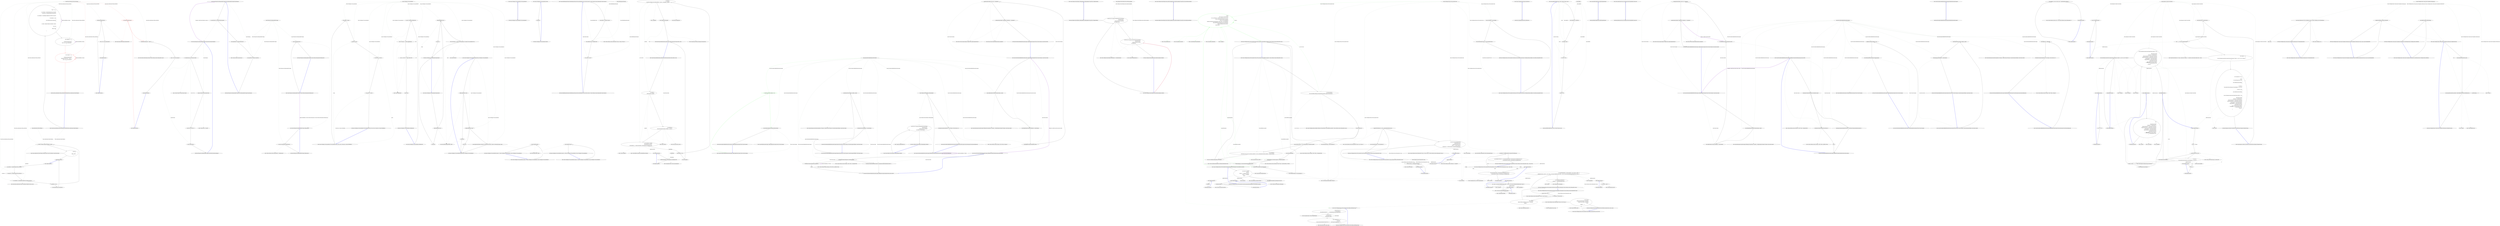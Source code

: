 digraph  {
n27 [label="Nancy.Demo.Authentication.Token.AuthModule", span=""];
n28 [label="Nancy.Authentication.Token.ITokenizer", span=""];
n0 [cluster="Nancy.Demo.Authentication.Token.AuthModule.AuthModule(Nancy.Authentication.Token.ITokenizer)", label="Entry Nancy.Demo.Authentication.Token.AuthModule.AuthModule(Nancy.Authentication.Token.ITokenizer)", span="7-7"];
n1 [cluster="Nancy.Demo.Authentication.Token.AuthModule.AuthModule(Nancy.Authentication.Token.ITokenizer)", label="Post[''/''] = x =>\r\n                {\r\n                    var userName = (string)this.Request.Form.UserName;\r\n                    var password = (string)this.Request.Form.Password;\r\n\r\n                    var userIdentity = UserDatabase.ValidateUser(userName, password);\r\n\r\n                    if (userIdentity == null)\r\n                    {\r\n                        return HttpStatusCode.Unauthorized;\r\n                    }\r\n\r\n                    var token = tokenizer.Tokenize(userIdentity, Context);\r\n\r\n                    return new\r\n                        {\r\n                            Token = token,\r\n                        };\r\n                }", span="10-28"];
n11 [cluster="lambda expression", label="var token = tokenizer.Tokenize(userIdentity, Context)", span="22-22"];
n2 [cluster="Nancy.Demo.Authentication.Token.AuthModule.AuthModule(Nancy.Authentication.Token.ITokenizer)", label="Get[''/validation''] = _ =>\r\n                {\r\n                    this.RequiresAuthentication();\r\n                    return ''Yay! You are authenticated!'';\r\n                }", span="30-34"];
n3 [cluster="Nancy.Demo.Authentication.Token.AuthModule.AuthModule(Nancy.Authentication.Token.ITokenizer)", color=red, community=0, label="10: Get[''/admin''] = _ =>\r\n            {\r\n                this.RequiresAuthentication();\r\n                this.RequiresClaims(new[] { ''admin'' });\r\n                return ''Yay! You are authorized!'';\r\n            }", span="36-41"];
n4 [cluster="Nancy.Demo.Authentication.Token.AuthModule.AuthModule(Nancy.Authentication.Token.ITokenizer)", label="Exit Nancy.Demo.Authentication.Token.AuthModule.AuthModule(Nancy.Authentication.Token.ITokenizer)", span="7-7"];
n5 [cluster="lambda expression", label="Entry lambda expression", span="10-28"];
n6 [cluster="lambda expression", label="var userName = (string)this.Request.Form.UserName", span="12-12"];
n7 [cluster="lambda expression", label="var password = (string)this.Request.Form.Password", span="13-13"];
n8 [cluster="lambda expression", label="var userIdentity = UserDatabase.ValidateUser(userName, password)", span="15-15"];
n9 [cluster="lambda expression", label="userIdentity == null", span="17-17"];
n14 [cluster="Nancy.Demo.Authentication.Token.UserDatabase.ValidateUser(string, string)", label="Entry Nancy.Demo.Authentication.Token.UserDatabase.ValidateUser(string, string)", span="21-21"];
n10 [cluster="lambda expression", label="return HttpStatusCode.Unauthorized;", span="19-19"];
n12 [cluster="lambda expression", label="return new\r\n                        {\r\n                            Token = token,\r\n                        };", span="24-27"];
n15 [cluster="Nancy.Authentication.Token.ITokenizer.Tokenize(Nancy.Security.IUserIdentity, Nancy.NancyContext)", label="Entry Nancy.Authentication.Token.ITokenizer.Tokenize(Nancy.Security.IUserIdentity, Nancy.NancyContext)", span="15-15"];
n13 [cluster="lambda expression", label="Exit lambda expression", span="10-28"];
n16 [cluster="lambda expression", label="Entry lambda expression", span="30-34"];
n17 [cluster="lambda expression", label="this.RequiresAuthentication()", span="32-32"];
n18 [cluster="lambda expression", label="return ''Yay! You are authenticated!'';", span="33-33"];
n20 [cluster="Nancy.INancyModule.RequiresAuthentication()", label="Entry Nancy.INancyModule.RequiresAuthentication()", span="17-17"];
n19 [cluster="lambda expression", label="Exit lambda expression", span="30-34"];
n21 [cluster="lambda expression", label="Entry lambda expression", span="36-41"];
n22 [cluster="lambda expression", color=red, community=0, label="6: this.RequiresAuthentication()", span="38-38"];
n23 [cluster="lambda expression", label="this.RequiresClaims(new[] { ''admin'' })", span="39-39"];
n24 [cluster="lambda expression", label="return ''Yay! You are authorized!'';", span="40-40"];
n26 [cluster="Nancy.INancyModule.RequiresClaims(System.Collections.Generic.IEnumerable<string>)", label="Entry Nancy.INancyModule.RequiresClaims(System.Collections.Generic.IEnumerable<string>)", span="27-27"];
n25 [cluster="lambda expression", label="Exit lambda expression", span="36-41"];
m0_0 [cluster="Nancy.Testing.BrowserResponseBodyWrapper.BrowserResponseBodyWrapper(Nancy.Response)", file="BrowserResponseBodyWrapper.cs", label="Entry Nancy.Testing.BrowserResponseBodyWrapper.BrowserResponseBodyWrapper(Nancy.Response)", span="15-15"];
m0_1 [cluster="Nancy.Testing.BrowserResponseBodyWrapper.BrowserResponseBodyWrapper(Nancy.Response)", file="BrowserResponseBodyWrapper.cs", label="var contentStream = GetContentStream(response)", span="17-17"];
m0_3 [cluster="Nancy.Testing.BrowserResponseBodyWrapper.BrowserResponseBodyWrapper(Nancy.Response)", file="BrowserResponseBodyWrapper.cs", label="this.contentType = response.ContentType", span="20-20"];
m0_2 [cluster="Nancy.Testing.BrowserResponseBodyWrapper.BrowserResponseBodyWrapper(Nancy.Response)", file="BrowserResponseBodyWrapper.cs", label="this.responseBytes = contentStream.ToArray()", span="19-19"];
m0_4 [cluster="Nancy.Testing.BrowserResponseBodyWrapper.BrowserResponseBodyWrapper(Nancy.Response)", file="BrowserResponseBodyWrapper.cs", label="Exit Nancy.Testing.BrowserResponseBodyWrapper.BrowserResponseBodyWrapper(Nancy.Response)", span="15-15"];
m0_18 [cluster="Nancy.Testing.BrowserResponseBodyWrapper.System.Collections.IEnumerable.GetEnumerator()", file="BrowserResponseBodyWrapper.cs", label="Entry Nancy.Testing.BrowserResponseBodyWrapper.System.Collections.IEnumerable.GetEnumerator()", span="67-67"];
m0_19 [cluster="Nancy.Testing.BrowserResponseBodyWrapper.System.Collections.IEnumerable.GetEnumerator()", file="BrowserResponseBodyWrapper.cs", label="return this.GetEnumerator();", span="69-69"];
m0_20 [cluster="Nancy.Testing.BrowserResponseBodyWrapper.System.Collections.IEnumerable.GetEnumerator()", file="BrowserResponseBodyWrapper.cs", label="Exit Nancy.Testing.BrowserResponseBodyWrapper.System.Collections.IEnumerable.GetEnumerator()", span="67-67"];
m0_6 [cluster="System.IO.MemoryStream.ToArray()", file="BrowserResponseBodyWrapper.cs", label="Entry System.IO.MemoryStream.ToArray()", span="0-0"];
m0_5 [cluster="Nancy.Testing.BrowserResponseBodyWrapper.GetContentStream(Nancy.Response)", file="BrowserResponseBodyWrapper.cs", label="Entry Nancy.Testing.BrowserResponseBodyWrapper.GetContentStream(Nancy.Response)", span="28-28"];
m0_7 [cluster="Nancy.Testing.BrowserResponseBodyWrapper.GetContentStream(Nancy.Response)", file="BrowserResponseBodyWrapper.cs", label="var contentsStream = new MemoryStream()", span="30-30"];
m0_8 [cluster="Nancy.Testing.BrowserResponseBodyWrapper.GetContentStream(Nancy.Response)", file="BrowserResponseBodyWrapper.cs", label="response.Contents.Invoke(contentsStream)", span="31-31"];
m0_9 [cluster="Nancy.Testing.BrowserResponseBodyWrapper.GetContentStream(Nancy.Response)", file="BrowserResponseBodyWrapper.cs", label="contentsStream.Position = 0", span="32-32"];
m0_10 [cluster="Nancy.Testing.BrowserResponseBodyWrapper.GetContentStream(Nancy.Response)", file="BrowserResponseBodyWrapper.cs", label="return contentsStream;", span="33-33"];
m0_11 [cluster="Nancy.Testing.BrowserResponseBodyWrapper.GetContentStream(Nancy.Response)", file="BrowserResponseBodyWrapper.cs", label="Exit Nancy.Testing.BrowserResponseBodyWrapper.GetContentStream(Nancy.Response)", span="28-28"];
m0_17 [cluster="System.Collections.Generic.IEnumerable<T>.GetEnumerator()", file="BrowserResponseBodyWrapper.cs", label="Entry System.Collections.Generic.IEnumerable<T>.GetEnumerator()", span="0-0"];
m0_14 [cluster="Nancy.Testing.BrowserResponseBodyWrapper.GetEnumerator()", file="BrowserResponseBodyWrapper.cs", label="Entry Nancy.Testing.BrowserResponseBodyWrapper.GetEnumerator()", span="58-58"];
m0_15 [cluster="Nancy.Testing.BrowserResponseBodyWrapper.GetEnumerator()", file="BrowserResponseBodyWrapper.cs", label="return this.responseBytes.GetEnumerator();", span="60-60"];
m0_16 [cluster="Nancy.Testing.BrowserResponseBodyWrapper.GetEnumerator()", file="BrowserResponseBodyWrapper.cs", label="Exit Nancy.Testing.BrowserResponseBodyWrapper.GetEnumerator()", span="58-58"];
m0_13 [cluster="System.Action<T>.Invoke(T)", file="BrowserResponseBodyWrapper.cs", label="Entry System.Action<T>.Invoke(T)", span="0-0"];
m0_12 [cluster="System.IO.MemoryStream.MemoryStream()", file="BrowserResponseBodyWrapper.cs", label="Entry System.IO.MemoryStream.MemoryStream()", span="0-0"];
m0_21 [file="BrowserResponseBodyWrapper.cs", label="Nancy.Testing.BrowserResponseBodyWrapper", span=""];
m1_34 [cluster="string.GetHashCode()", file="DefaultNancyBootstrapper.cs", label="Entry string.GetHashCode()", span="0-0"];
m1_0 [cluster="Nancy.ViewEngines.ViewLocationResult.ViewLocationResult()", file="DefaultNancyBootstrapper.cs", label="Entry Nancy.ViewEngines.ViewLocationResult.ViewLocationResult()", span="13-13"];
m1_1 [cluster="Nancy.ViewEngines.ViewLocationResult.ViewLocationResult()", file="DefaultNancyBootstrapper.cs", label="Exit Nancy.ViewEngines.ViewLocationResult.ViewLocationResult()", span="13-13"];
m1_2 [cluster="Nancy.ViewEngines.ViewLocationResult.ViewLocationResult(string, string, string, System.Func<System.IO.TextReader>)", file="DefaultNancyBootstrapper.cs", label="Entry Nancy.ViewEngines.ViewLocationResult.ViewLocationResult(string, string, string, System.Func<System.IO.TextReader>)", span="25-25"];
m1_3 [cluster="Nancy.ViewEngines.ViewLocationResult.ViewLocationResult(string, string, string, System.Func<System.IO.TextReader>)", file="DefaultNancyBootstrapper.cs", label="this.Location = location", span="27-27"];
m1_4 [cluster="Nancy.ViewEngines.ViewLocationResult.ViewLocationResult(string, string, string, System.Func<System.IO.TextReader>)", file="DefaultNancyBootstrapper.cs", label="this.Name = name", span="28-28"];
m1_5 [cluster="Nancy.ViewEngines.ViewLocationResult.ViewLocationResult(string, string, string, System.Func<System.IO.TextReader>)", file="DefaultNancyBootstrapper.cs", label="this.Extension = extension", span="29-29"];
m1_6 [cluster="Nancy.ViewEngines.ViewLocationResult.ViewLocationResult(string, string, string, System.Func<System.IO.TextReader>)", file="DefaultNancyBootstrapper.cs", label="this.Contents = contents", span="30-30"];
m1_7 [cluster="Nancy.ViewEngines.ViewLocationResult.ViewLocationResult(string, string, string, System.Func<System.IO.TextReader>)", file="DefaultNancyBootstrapper.cs", label="Exit Nancy.ViewEngines.ViewLocationResult.ViewLocationResult(string, string, string, System.Func<System.IO.TextReader>)", span="25-25"];
m1_28 [cluster="Nancy.ViewEngines.ViewLocationResult.GetHashCode()", file="DefaultNancyBootstrapper.cs", label="Entry Nancy.ViewEngines.ViewLocationResult.GetHashCode()", span="95-95"];
m1_29 [cluster="Nancy.ViewEngines.ViewLocationResult.GetHashCode()", file="DefaultNancyBootstrapper.cs", label="var result = Extension.GetHashCode()", span="99-99"];
m1_30 [cluster="Nancy.ViewEngines.ViewLocationResult.GetHashCode()", file="DefaultNancyBootstrapper.cs", label="result = (result*397) ^ Location.GetHashCode()", span="100-100"];
m1_31 [cluster="Nancy.ViewEngines.ViewLocationResult.GetHashCode()", file="DefaultNancyBootstrapper.cs", label="result = (result*397) ^ Name.GetHashCode()", span="101-101"];
m1_32 [cluster="Nancy.ViewEngines.ViewLocationResult.GetHashCode()", file="DefaultNancyBootstrapper.cs", label="return result;", span="102-102"];
m1_33 [cluster="Nancy.ViewEngines.ViewLocationResult.GetHashCode()", file="DefaultNancyBootstrapper.cs", label="Exit Nancy.ViewEngines.ViewLocationResult.GetHashCode()", span="95-95"];
m1_19 [cluster="object.Equals(object, object)", file="DefaultNancyBootstrapper.cs", label="Entry object.Equals(object, object)", span="0-0"];
m1_20 [cluster="Nancy.ViewEngines.ViewLocationResult.Equals(object)", file="DefaultNancyBootstrapper.cs", label="Entry Nancy.ViewEngines.ViewLocationResult.Equals(object)", span="84-84"];
m1_21 [cluster="Nancy.ViewEngines.ViewLocationResult.Equals(object)", file="DefaultNancyBootstrapper.cs", label="ReferenceEquals(null, obj)", span="86-86"];
m1_23 [cluster="Nancy.ViewEngines.ViewLocationResult.Equals(object)", file="DefaultNancyBootstrapper.cs", label="ReferenceEquals(this, obj)", span="87-87"];
m1_25 [cluster="Nancy.ViewEngines.ViewLocationResult.Equals(object)", file="DefaultNancyBootstrapper.cs", label="return obj.GetType() == typeof (ViewLocationResult) && Equals((ViewLocationResult) obj);", span="88-88"];
m1_22 [cluster="Nancy.ViewEngines.ViewLocationResult.Equals(object)", file="DefaultNancyBootstrapper.cs", label="return false;", span="86-86"];
m1_24 [cluster="Nancy.ViewEngines.ViewLocationResult.Equals(object)", file="DefaultNancyBootstrapper.cs", label="return true;", span="87-87"];
m1_26 [cluster="Nancy.ViewEngines.ViewLocationResult.Equals(object)", file="DefaultNancyBootstrapper.cs", label="Exit Nancy.ViewEngines.ViewLocationResult.Equals(object)", span="84-84"];
m1_11 [cluster="Nancy.ViewEngines.ViewLocationResult.Equals(Nancy.ViewEngines.ViewLocationResult)", file="DefaultNancyBootstrapper.cs", label="Entry Nancy.ViewEngines.ViewLocationResult.Equals(Nancy.ViewEngines.ViewLocationResult)", span="72-72"];
m1_12 [cluster="Nancy.ViewEngines.ViewLocationResult.Equals(Nancy.ViewEngines.ViewLocationResult)", file="DefaultNancyBootstrapper.cs", label="ReferenceEquals(null, other)", span="74-74"];
m1_14 [cluster="Nancy.ViewEngines.ViewLocationResult.Equals(Nancy.ViewEngines.ViewLocationResult)", file="DefaultNancyBootstrapper.cs", label="ReferenceEquals(this, other)", span="75-75"];
m1_16 [cluster="Nancy.ViewEngines.ViewLocationResult.Equals(Nancy.ViewEngines.ViewLocationResult)", file="DefaultNancyBootstrapper.cs", label="return Equals(other.Extension, Extension) && Equals(other.Location, Location) && Equals(other.Name, Name);", span="76-76"];
m1_13 [cluster="Nancy.ViewEngines.ViewLocationResult.Equals(Nancy.ViewEngines.ViewLocationResult)", file="DefaultNancyBootstrapper.cs", label="return false;", span="74-74"];
m1_15 [cluster="Nancy.ViewEngines.ViewLocationResult.Equals(Nancy.ViewEngines.ViewLocationResult)", file="DefaultNancyBootstrapper.cs", label="return true;", span="75-75"];
m1_17 [cluster="Nancy.ViewEngines.ViewLocationResult.Equals(Nancy.ViewEngines.ViewLocationResult)", file="DefaultNancyBootstrapper.cs", label="Exit Nancy.ViewEngines.ViewLocationResult.Equals(Nancy.ViewEngines.ViewLocationResult)", span="72-72"];
m1_38 [cluster="Nancy.ViewEngines.ViewLocationResult.operator !=(Nancy.ViewEngines.ViewLocationResult, Nancy.ViewEngines.ViewLocationResult)", file="DefaultNancyBootstrapper.cs", label="Entry Nancy.ViewEngines.ViewLocationResult.operator !=(Nancy.ViewEngines.ViewLocationResult, Nancy.ViewEngines.ViewLocationResult)", span="111-111"];
m1_39 [cluster="Nancy.ViewEngines.ViewLocationResult.operator !=(Nancy.ViewEngines.ViewLocationResult, Nancy.ViewEngines.ViewLocationResult)", file="DefaultNancyBootstrapper.cs", label="return !Equals(left, right);", span="113-113"];
m1_40 [cluster="Nancy.ViewEngines.ViewLocationResult.operator !=(Nancy.ViewEngines.ViewLocationResult, Nancy.ViewEngines.ViewLocationResult)", file="DefaultNancyBootstrapper.cs", label="Exit Nancy.ViewEngines.ViewLocationResult.operator !=(Nancy.ViewEngines.ViewLocationResult, Nancy.ViewEngines.ViewLocationResult)", span="111-111"];
m1_35 [cluster="Nancy.ViewEngines.ViewLocationResult.operator ==(Nancy.ViewEngines.ViewLocationResult, Nancy.ViewEngines.ViewLocationResult)", file="DefaultNancyBootstrapper.cs", label="Entry Nancy.ViewEngines.ViewLocationResult.operator ==(Nancy.ViewEngines.ViewLocationResult, Nancy.ViewEngines.ViewLocationResult)", span="106-106"];
m1_36 [cluster="Nancy.ViewEngines.ViewLocationResult.operator ==(Nancy.ViewEngines.ViewLocationResult, Nancy.ViewEngines.ViewLocationResult)", file="DefaultNancyBootstrapper.cs", label="return Equals(left, right);", span="108-108"];
m1_37 [cluster="Nancy.ViewEngines.ViewLocationResult.operator ==(Nancy.ViewEngines.ViewLocationResult, Nancy.ViewEngines.ViewLocationResult)", file="DefaultNancyBootstrapper.cs", label="Exit Nancy.ViewEngines.ViewLocationResult.operator ==(Nancy.ViewEngines.ViewLocationResult, Nancy.ViewEngines.ViewLocationResult)", span="106-106"];
m1_8 [cluster="Nancy.ViewEngines.ViewLocationResult.IsStale()", file="DefaultNancyBootstrapper.cs", label="Entry Nancy.ViewEngines.ViewLocationResult.IsStale()", span="62-62"];
m1_9 [cluster="Nancy.ViewEngines.ViewLocationResult.IsStale()", file="DefaultNancyBootstrapper.cs", label="return false;", span="64-64"];
m1_10 [cluster="Nancy.ViewEngines.ViewLocationResult.IsStale()", file="DefaultNancyBootstrapper.cs", label="Exit Nancy.ViewEngines.ViewLocationResult.IsStale()", span="62-62"];
m1_27 [cluster="object.GetType()", file="DefaultNancyBootstrapper.cs", label="Entry object.GetType()", span="0-0"];
m1_18 [cluster="object.ReferenceEquals(object, object)", file="DefaultNancyBootstrapper.cs", label="Entry object.ReferenceEquals(object, object)", span="0-0"];
m1_41 [file="DefaultNancyBootstrapper.cs", label="Nancy.ViewEngines.ViewLocationResult", span=""];
m2_0 [cluster="Nancy.DefaultResponseFormatter.DefaultResponseFormatter(Nancy.IRootPathProvider, Nancy.NancyContext, System.Collections.Generic.IEnumerable<Nancy.ISerializer>)", file="DefaultResponseFormatter.cs", label="Entry Nancy.DefaultResponseFormatter.DefaultResponseFormatter(Nancy.IRootPathProvider, Nancy.NancyContext, System.Collections.Generic.IEnumerable<Nancy.ISerializer>)", span="19-19"];
m2_1 [cluster="Nancy.DefaultResponseFormatter.DefaultResponseFormatter(Nancy.IRootPathProvider, Nancy.NancyContext, System.Collections.Generic.IEnumerable<Nancy.ISerializer>)", file="DefaultResponseFormatter.cs", label="this.serializers = serializers.ToArray()", span="21-21"];
m2_2 [cluster="Nancy.DefaultResponseFormatter.DefaultResponseFormatter(Nancy.IRootPathProvider, Nancy.NancyContext, System.Collections.Generic.IEnumerable<Nancy.ISerializer>)", file="DefaultResponseFormatter.cs", label="this.rootPathProvider = rootPathProvider", span="22-22"];
m2_3 [cluster="Nancy.DefaultResponseFormatter.DefaultResponseFormatter(Nancy.IRootPathProvider, Nancy.NancyContext, System.Collections.Generic.IEnumerable<Nancy.ISerializer>)", file="DefaultResponseFormatter.cs", label="this.context = context", span="23-23"];
m2_4 [cluster="Nancy.DefaultResponseFormatter.DefaultResponseFormatter(Nancy.IRootPathProvider, Nancy.NancyContext, System.Collections.Generic.IEnumerable<Nancy.ISerializer>)", file="DefaultResponseFormatter.cs", label="Exit Nancy.DefaultResponseFormatter.DefaultResponseFormatter(Nancy.IRootPathProvider, Nancy.NancyContext, System.Collections.Generic.IEnumerable<Nancy.ISerializer>)", span="19-19"];
m2_5 [cluster="System.Collections.Generic.IEnumerable<TSource>.ToArray<TSource>()", file="DefaultResponseFormatter.cs", label="Entry System.Collections.Generic.IEnumerable<TSource>.ToArray<TSource>()", span="0-0"];
m2_6 [file="DefaultResponseFormatter.cs", label="Nancy.DefaultResponseFormatter", span=""];
m3_14 [cluster="Unk.Replace", file="DefaultRouteDescriptionProvider.cs", label="Entry Unk.Replace", span=""];
m3_0 [cluster="Nancy.Routing.DefaultRouteDescriptionProvider.GetDescription(Nancy.INancyModule, string)", file="DefaultRouteDescriptionProvider.cs", label="Entry Nancy.Routing.DefaultRouteDescriptionProvider.GetDescription(Nancy.INancyModule, string)", span="19-19"];
m3_1 [cluster="Nancy.Routing.DefaultRouteDescriptionProvider.GetDescription(Nancy.INancyModule, string)", file="DefaultRouteDescriptionProvider.cs", label="var assembly =\r\n                module.GetType().Assembly", span="21-22"];
m3_2 [cluster="Nancy.Routing.DefaultRouteDescriptionProvider.GetDescription(Nancy.INancyModule, string)", file="DefaultRouteDescriptionProvider.cs", label="var moduleName =\r\n                string.Concat(module.GetType().FullName, ''.resources'')", span="24-25"];
m3_6 [cluster="Nancy.Routing.DefaultRouteDescriptionProvider.GetDescription(Nancy.INancyModule, string)", file="DefaultRouteDescriptionProvider.cs", label="return manager.GetString(path);", span="36-36"];
m3_3 [cluster="Nancy.Routing.DefaultRouteDescriptionProvider.GetDescription(Nancy.INancyModule, string)", file="DefaultRouteDescriptionProvider.cs", label="var resourceName = assembly\r\n                .GetManifestResourceNames()\r\n                .FirstOrDefault(x => x.Equals(moduleName, StringComparison.OrdinalIgnoreCase))", span="27-29"];
m3_5 [cluster="Nancy.Routing.DefaultRouteDescriptionProvider.GetDescription(Nancy.INancyModule, string)", file="DefaultRouteDescriptionProvider.cs", label="var manager =\r\n                    new ResourceManager(resourceName.Replace(''.resources'', string.Empty), assembly)", span="33-34"];
m3_4 [cluster="Nancy.Routing.DefaultRouteDescriptionProvider.GetDescription(Nancy.INancyModule, string)", file="DefaultRouteDescriptionProvider.cs", label="resourceName != null", span="31-31"];
m3_7 [cluster="Nancy.Routing.DefaultRouteDescriptionProvider.GetDescription(Nancy.INancyModule, string)", file="DefaultRouteDescriptionProvider.cs", label="return string.Empty;", span="39-39"];
m3_8 [cluster="Nancy.Routing.DefaultRouteDescriptionProvider.GetDescription(Nancy.INancyModule, string)", file="DefaultRouteDescriptionProvider.cs", label="Exit Nancy.Routing.DefaultRouteDescriptionProvider.GetDescription(Nancy.INancyModule, string)", span="19-19"];
m3_15 [cluster="System.Resources.ResourceManager.GetString(string)", file="DefaultRouteDescriptionProvider.cs", label="Entry System.Resources.ResourceManager.GetString(string)", span="0-0"];
m3_19 [cluster="string.Equals(string, System.StringComparison)", file="DefaultRouteDescriptionProvider.cs", label="Entry string.Equals(string, System.StringComparison)", span="0-0"];
m3_10 [cluster="string.Concat(string, string)", file="DefaultRouteDescriptionProvider.cs", label="Entry string.Concat(string, string)", span="0-0"];
m3_9 [cluster="object.GetType()", file="DefaultRouteDescriptionProvider.cs", label="Entry object.GetType()", span="0-0"];
m3_11 [cluster="System.Reflection.Assembly.GetManifestResourceNames()", file="DefaultRouteDescriptionProvider.cs", label="Entry System.Reflection.Assembly.GetManifestResourceNames()", span="0-0"];
m3_13 [cluster="ResourceManager.cstr", file="DefaultRouteDescriptionProvider.cs", label="Entry ResourceManager.cstr", span=""];
m3_16 [cluster="lambda expression", file="DefaultRouteDescriptionProvider.cs", label="Entry lambda expression", span="29-29"];
m3_17 [cluster="lambda expression", file="DefaultRouteDescriptionProvider.cs", label="x.Equals(moduleName, StringComparison.OrdinalIgnoreCase)", span="29-29"];
m3_18 [cluster="lambda expression", file="DefaultRouteDescriptionProvider.cs", label="Exit lambda expression", span="29-29"];
m3_12 [cluster="Unk.FirstOrDefault", file="DefaultRouteDescriptionProvider.cs", label="Entry Unk.FirstOrDefault", span=""];
m3_20 [file="DefaultRouteDescriptionProvider.cs", label=moduleName, span=""];
m4_25 [cluster="TinyIoC.TinyIoCContainer.Register<RegisterType, RegisterImplementation>()", file="DynamicDictionaryValue.cs", label="Entry TinyIoC.TinyIoCContainer.Register<RegisterType, RegisterImplementation>()", span="1018-1018"];
m4_16 [cluster="Nancy.Tests.Fakes.FakeDefaultNancyBootstrapper.ConfigureRequestContainer(TinyIoC.TinyIoCContainer, Nancy.NancyContext)", file="DynamicDictionaryValue.cs", label="Entry Nancy.Tests.Fakes.FakeDefaultNancyBootstrapper.ConfigureRequestContainer(TinyIoC.TinyIoCContainer, Nancy.NancyContext)", span="57-57"];
m4_17 [cluster="Nancy.Tests.Fakes.FakeDefaultNancyBootstrapper.ConfigureRequestContainer(TinyIoC.TinyIoCContainer, Nancy.NancyContext)", file="DynamicDictionaryValue.cs", label="base.ConfigureRequestContainer(existingContainer, context)", span="59-59"];
m4_18 [cluster="Nancy.Tests.Fakes.FakeDefaultNancyBootstrapper.ConfigureRequestContainer(TinyIoC.TinyIoCContainer, Nancy.NancyContext)", file="DynamicDictionaryValue.cs", label="this.ConfigureRequestContainerLastRequest = context.Request", span="61-61"];
m4_19 [cluster="Nancy.Tests.Fakes.FakeDefaultNancyBootstrapper.ConfigureRequestContainer(TinyIoC.TinyIoCContainer, Nancy.NancyContext)", file="DynamicDictionaryValue.cs", label="this.AddRequestContainerInitialisation(context)", span="63-63"];
m4_20 [cluster="Nancy.Tests.Fakes.FakeDefaultNancyBootstrapper.ConfigureRequestContainer(TinyIoC.TinyIoCContainer, Nancy.NancyContext)", file="DynamicDictionaryValue.cs", label="existingContainer.Register<IFoo, Foo>().AsSingleton()", span="65-65"];
m4_21 [cluster="Nancy.Tests.Fakes.FakeDefaultNancyBootstrapper.ConfigureRequestContainer(TinyIoC.TinyIoCContainer, Nancy.NancyContext)", file="DynamicDictionaryValue.cs", label="existingContainer.Register<IDependency, Dependency>().AsSingleton()", span="66-66"];
m4_22 [cluster="Nancy.Tests.Fakes.FakeDefaultNancyBootstrapper.ConfigureRequestContainer(TinyIoC.TinyIoCContainer, Nancy.NancyContext)", file="DynamicDictionaryValue.cs", label="Exit Nancy.Tests.Fakes.FakeDefaultNancyBootstrapper.ConfigureRequestContainer(TinyIoC.TinyIoCContainer, Nancy.NancyContext)", span="57-57"];
m4_24 [cluster="Nancy.Tests.Fakes.FakeDefaultNancyBootstrapper.AddRequestContainerInitialisation(Nancy.NancyContext)", file="DynamicDictionaryValue.cs", label="Entry Nancy.Tests.Fakes.FakeDefaultNancyBootstrapper.AddRequestContainerInitialisation(Nancy.NancyContext)", span="69-69"];
m4_27 [cluster="Nancy.Tests.Fakes.FakeDefaultNancyBootstrapper.AddRequestContainerInitialisation(Nancy.NancyContext)", file="DynamicDictionaryValue.cs", label="!this.RequestContainerInitialisations.ContainsKey(context)", span="71-71"];
m4_28 [cluster="Nancy.Tests.Fakes.FakeDefaultNancyBootstrapper.AddRequestContainerInitialisation(Nancy.NancyContext)", file="DynamicDictionaryValue.cs", label="this.RequestContainerInitialisations.Add(context, 1)", span="73-73"];
m4_30 [cluster="Nancy.Tests.Fakes.FakeDefaultNancyBootstrapper.AddRequestContainerInitialisation(Nancy.NancyContext)", file="DynamicDictionaryValue.cs", label="this.RequestContainerInitialisations[context] = this.RequestContainerInitialisations[context] + 1", span="77-77"];
m4_29 [cluster="Nancy.Tests.Fakes.FakeDefaultNancyBootstrapper.AddRequestContainerInitialisation(Nancy.NancyContext)", file="DynamicDictionaryValue.cs", label="return;", span="74-74"];
m4_31 [cluster="Nancy.Tests.Fakes.FakeDefaultNancyBootstrapper.AddRequestContainerInitialisation(Nancy.NancyContext)", file="DynamicDictionaryValue.cs", label="Exit Nancy.Tests.Fakes.FakeDefaultNancyBootstrapper.AddRequestContainerInitialisation(Nancy.NancyContext)", span="69-69"];
m4_38 [cluster="Nancy.DefaultNancyBootstrapper.ConfigureApplicationContainer(TinyIoC.TinyIoCContainer)", file="DynamicDictionaryValue.cs", label="Entry Nancy.DefaultNancyBootstrapper.ConfigureApplicationContainer(TinyIoC.TinyIoCContainer)", span="19-19"];
m4_10 [cluster="System.Collections.Generic.Dictionary<TKey, TValue>.Dictionary()", file="DynamicDictionaryValue.cs", label="Entry System.Collections.Generic.Dictionary<TKey, TValue>.Dictionary()", span="0-0"];
m4_0 [cluster="Nancy.Validation.FluentValidation.NotEqualAdapter.NotEqualAdapter(PropertyRule, NotEqualValidator)", file="DynamicDictionaryValue.cs", label="Entry Nancy.Validation.FluentValidation.NotEqualAdapter.NotEqualAdapter(PropertyRule, NotEqualValidator)", span="18-18"];
m4_1 [cluster="Nancy.Validation.FluentValidation.NotEqualAdapter.NotEqualAdapter(PropertyRule, NotEqualValidator)", file="DynamicDictionaryValue.cs", label="Exit Nancy.Validation.FluentValidation.NotEqualAdapter.NotEqualAdapter(PropertyRule, NotEqualValidator)", span="18-18"];
m4_6 [cluster="Nancy.Tests.Fakes.FakeDefaultNancyBootstrapper.FakeDefaultNancyBootstrapper(Nancy.Bootstrapper.NancyInternalConfiguration)", file="DynamicDictionaryValue.cs", label="Entry Nancy.Tests.Fakes.FakeDefaultNancyBootstrapper.FakeDefaultNancyBootstrapper(Nancy.Bootstrapper.NancyInternalConfiguration)", span="28-28"];
m4_15 [cluster="Nancy.Bootstrapper.NancyBootstrapperBase<TContainer>.RequestStartup(TContainer, Nancy.Bootstrapper.IPipelines, Nancy.NancyContext)", file="DynamicDictionaryValue.cs", label="Entry Nancy.Bootstrapper.NancyBootstrapperBase<TContainer>.RequestStartup(TContainer, Nancy.Bootstrapper.IPipelines, Nancy.NancyContext)", span="385-385"];
m4_26 [cluster="TinyIoC.TinyIoCContainer.RegisterOptions.AsSingleton()", file="DynamicDictionaryValue.cs", label="Entry TinyIoC.TinyIoCContainer.RegisterOptions.AsSingleton()", span="592-592"];
m4_5 [cluster="ComparisonValidationRule.cstr", file="DynamicDictionaryValue.cs", label="Entry ComparisonValidationRule.cstr", span=""];
m4_7 [cluster="Nancy.Tests.Fakes.FakeDefaultNancyBootstrapper.FakeDefaultNancyBootstrapper(Nancy.Bootstrapper.NancyInternalConfiguration)", file="DynamicDictionaryValue.cs", label="Nancy.Validation.FluentValidation.NotEqualAdapter", span=""];
m4_8 [cluster="Nancy.Tests.Fakes.FakeDefaultNancyBootstrapper.FakeDefaultNancyBootstrapper(Nancy.Bootstrapper.NancyInternalConfiguration)", file="DynamicDictionaryValue.cs", label="this.RequestContainerInitialisations = new Dictionary<NancyContext, int>()", span="32-32"];
m4_9 [cluster="Nancy.Tests.Fakes.FakeDefaultNancyBootstrapper.FakeDefaultNancyBootstrapper(Nancy.Bootstrapper.NancyInternalConfiguration)", file="DynamicDictionaryValue.cs", label="Exit Nancy.Tests.Fakes.FakeDefaultNancyBootstrapper.FakeDefaultNancyBootstrapper(Nancy.Bootstrapper.NancyInternalConfiguration)", span="28-28"];
m4_32 [cluster="System.Collections.Generic.IDictionary<TKey, TValue>.ContainsKey(TKey)", file="DynamicDictionaryValue.cs", label="Entry System.Collections.Generic.IDictionary<TKey, TValue>.ContainsKey(TKey)", span="0-0"];
m4_33 [cluster="System.Collections.Generic.IDictionary<TKey, TValue>.Add(TKey, TValue)", file="DynamicDictionaryValue.cs", label="Entry System.Collections.Generic.IDictionary<TKey, TValue>.Add(TKey, TValue)", span="0-0"];
m4_23 [cluster="Nancy.Bootstrapper.NancyBootstrapperWithRequestContainerBase<TContainer>.ConfigureRequestContainer(TContainer, Nancy.NancyContext)", file="DynamicDictionaryValue.cs", label="Entry Nancy.Bootstrapper.NancyBootstrapperWithRequestContainerBase<TContainer>.ConfigureRequestContainer(TContainer, Nancy.NancyContext)", span="108-108"];
m4_2 [cluster="Nancy.Validation.FluentValidation.NotEqualAdapter.GetRules()", file="DynamicDictionaryValue.cs", label="Entry Nancy.Validation.FluentValidation.NotEqualAdapter.GetRules()", span="27-27"];
m4_3 [cluster="Nancy.Validation.FluentValidation.NotEqualAdapter.GetRules()", file="DynamicDictionaryValue.cs", label="yield return new ComparisonValidationRule(FormatMessage,\r\n                GetMemberNames(),\r\n                ComparisonOperator.NotEqual,\r\n                this.Validator.ValueToCompare);", span="29-32"];
m4_4 [cluster="Nancy.Validation.FluentValidation.NotEqualAdapter.GetRules()", file="DynamicDictionaryValue.cs", label="Exit Nancy.Validation.FluentValidation.NotEqualAdapter.GetRules()", span="27-27"];
m4_11 [cluster="Nancy.Tests.Fakes.FakeDefaultNancyBootstrapper.RequestStartup(TinyIoC.TinyIoCContainer, Nancy.Bootstrapper.IPipelines, Nancy.NancyContext)", file="DynamicDictionaryValue.cs", label="Entry Nancy.Tests.Fakes.FakeDefaultNancyBootstrapper.RequestStartup(TinyIoC.TinyIoCContainer, Nancy.Bootstrapper.IPipelines, Nancy.NancyContext)", span="50-50"];
m4_12 [cluster="Nancy.Tests.Fakes.FakeDefaultNancyBootstrapper.RequestStartup(TinyIoC.TinyIoCContainer, Nancy.Bootstrapper.IPipelines, Nancy.NancyContext)", file="DynamicDictionaryValue.cs", label="base.RequestStartup(container, pipelines, context)", span="52-52"];
m4_13 [cluster="Nancy.Tests.Fakes.FakeDefaultNancyBootstrapper.RequestStartup(TinyIoC.TinyIoCContainer, Nancy.Bootstrapper.IPipelines, Nancy.NancyContext)", file="DynamicDictionaryValue.cs", label="this.RequestStartupLastRequest = context.Request", span="54-54"];
m4_14 [cluster="Nancy.Tests.Fakes.FakeDefaultNancyBootstrapper.RequestStartup(TinyIoC.TinyIoCContainer, Nancy.Bootstrapper.IPipelines, Nancy.NancyContext)", file="DynamicDictionaryValue.cs", label="Exit Nancy.Tests.Fakes.FakeDefaultNancyBootstrapper.RequestStartup(TinyIoC.TinyIoCContainer, Nancy.Bootstrapper.IPipelines, Nancy.NancyContext)", span="50-50"];
m4_34 [cluster="Nancy.Tests.Fakes.FakeDefaultNancyBootstrapper.ConfigureApplicationContainer(TinyIoC.TinyIoCContainer)", file="DynamicDictionaryValue.cs", label="Entry Nancy.Tests.Fakes.FakeDefaultNancyBootstrapper.ConfigureApplicationContainer(TinyIoC.TinyIoCContainer)", span="80-80"];
m4_35 [cluster="Nancy.Tests.Fakes.FakeDefaultNancyBootstrapper.ConfigureApplicationContainer(TinyIoC.TinyIoCContainer)", color=green, community=0, file="DynamicDictionaryValue.cs", label="17: ApplicationContainerConfigured = true", span="82-82"];
m4_36 [cluster="Nancy.Tests.Fakes.FakeDefaultNancyBootstrapper.ConfigureApplicationContainer(TinyIoC.TinyIoCContainer)", file="DynamicDictionaryValue.cs", label="base.ConfigureApplicationContainer(existingContainer)", span="83-83"];
m4_37 [cluster="Nancy.Tests.Fakes.FakeDefaultNancyBootstrapper.ConfigureApplicationContainer(TinyIoC.TinyIoCContainer)", file="DynamicDictionaryValue.cs", label="Exit Nancy.Tests.Fakes.FakeDefaultNancyBootstrapper.ConfigureApplicationContainer(TinyIoC.TinyIoCContainer)", span="80-80"];
m4_39 [file="DynamicDictionaryValue.cs", label="Nancy.Tests.Fakes.FakeDefaultNancyBootstrapper", span=""];
m5_7 [cluster="Nancy.Validation.FluentValidation.AdapterBase<T>.GetMemberNames()", file="ErrorPipeline.cs", label="Entry Nancy.Validation.FluentValidation.AdapterBase<T>.GetMemberNames()", span="46-46"];
m5_6 [cluster="ComparisonValidationRule.cstr", file="ErrorPipeline.cs", label="Entry ComparisonValidationRule.cstr", span=""];
m5_0 [cluster="Nancy.Validation.FluentValidation.ExclusiveBetweenAdapter.ExclusiveBetweenAdapter(PropertyRule, ExclusiveBetweenValidator)", file="ErrorPipeline.cs", label="Entry Nancy.Validation.FluentValidation.ExclusiveBetweenAdapter.ExclusiveBetweenAdapter(PropertyRule, ExclusiveBetweenValidator)", span="18-18"];
m5_1 [cluster="Nancy.Validation.FluentValidation.ExclusiveBetweenAdapter.ExclusiveBetweenAdapter(PropertyRule, ExclusiveBetweenValidator)", file="ErrorPipeline.cs", label="Exit Nancy.Validation.FluentValidation.ExclusiveBetweenAdapter.ExclusiveBetweenAdapter(PropertyRule, ExclusiveBetweenValidator)", span="18-18"];
m5_2 [cluster="Nancy.Validation.FluentValidation.ExclusiveBetweenAdapter.GetRules()", file="ErrorPipeline.cs", label="Entry Nancy.Validation.FluentValidation.ExclusiveBetweenAdapter.GetRules()", span="27-27"];
m5_3 [cluster="Nancy.Validation.FluentValidation.ExclusiveBetweenAdapter.GetRules()", file="ErrorPipeline.cs", label="yield return new ComparisonValidationRule(FormatMessage,\r\n                GetMemberNames(),\r\n                ComparisonOperator.GreaterThan,\r\n                this.Validator.From);", span="29-32"];
m5_4 [cluster="Nancy.Validation.FluentValidation.ExclusiveBetweenAdapter.GetRules()", file="ErrorPipeline.cs", label="yield return new ComparisonValidationRule(FormatMessage,\r\n                GetMemberNames(),\r\n                ComparisonOperator.LessThan,\r\n                this.Validator.To);", span="34-37"];
m5_5 [cluster="Nancy.Validation.FluentValidation.ExclusiveBetweenAdapter.GetRules()", file="ErrorPipeline.cs", label="Exit Nancy.Validation.FluentValidation.ExclusiveBetweenAdapter.GetRules()", span="27-27"];
m5_8 [file="ErrorPipeline.cs", label="Nancy.Validation.FluentValidation.ExclusiveBetweenAdapter", span=""];
m6_57 [cluster="Unk.GetResourceLocation", file="FavIconApplicationStartup.cs", label="Entry Unk.GetResourceLocation", span=""];
m6_64 [cluster="string.Trim(params char[])", file="FavIconApplicationStartup.cs", label="Entry string.Trim(params char[])", span="0-0"];
m6_2 [cluster="Nancy.ViewEngines.ResourceViewLocationProvider.ResourceViewLocationProvider(Nancy.ViewEngines.IResourceReader, Nancy.IResourceAssemblyProvider)", file="FavIconApplicationStartup.cs", label="Entry Nancy.ViewEngines.ResourceViewLocationProvider.ResourceViewLocationProvider(Nancy.ViewEngines.IResourceReader, Nancy.IResourceAssemblyProvider)", span="40-40"];
m6_3 [cluster="Nancy.ViewEngines.ResourceViewLocationProvider.ResourceViewLocationProvider(Nancy.ViewEngines.IResourceReader, Nancy.IResourceAssemblyProvider)", file="FavIconApplicationStartup.cs", label="this.resourceReader = resourceReader", span="42-42"];
m6_4 [cluster="Nancy.ViewEngines.ResourceViewLocationProvider.ResourceViewLocationProvider(Nancy.ViewEngines.IResourceReader, Nancy.IResourceAssemblyProvider)", file="FavIconApplicationStartup.cs", label="this.resourceAssemblyProvider = resourceAssemblyProvider", span="43-43"];
m6_5 [cluster="Nancy.ViewEngines.ResourceViewLocationProvider.ResourceViewLocationProvider(Nancy.ViewEngines.IResourceReader, Nancy.IResourceAssemblyProvider)", file="FavIconApplicationStartup.cs", label="Exit Nancy.ViewEngines.ResourceViewLocationProvider.ResourceViewLocationProvider(Nancy.ViewEngines.IResourceReader, Nancy.IResourceAssemblyProvider)", span="40-40"];
m6_53 [cluster="string.IsNullOrWhiteSpace(string)", file="FavIconApplicationStartup.cs", label="Entry string.IsNullOrWhiteSpace(string)", span="0-0"];
m6_0 [cluster="Nancy.Cryptography.IKeyGenerator.GetBytes(int)", file="FavIconApplicationStartup.cs", label="Entry Nancy.Cryptography.IKeyGenerator.GetBytes(int)", span="12-12"];
m6_1 [cluster="Nancy.Cryptography.IKeyGenerator.GetBytes(int)", file="FavIconApplicationStartup.cs", label="Exit Nancy.Cryptography.IKeyGenerator.GetBytes(int)", span="12-12"];
m6_16 [cluster="Unk.SelectMany", file="FavIconApplicationStartup.cs", label="Entry Unk.SelectMany", span=""];
m6_78 [cluster="Unk.Join", file="FavIconApplicationStartup.cs", label="Entry Unk.Join", span=""];
m6_49 [cluster="string.Format(string, object)", file="FavIconApplicationStartup.cs", label="Entry string.Format(string, object)", span="0-0"];
m6_91 [cluster="Unk.ElementAtOrDefault", file="FavIconApplicationStartup.cs", label="Entry Unk.ElementAtOrDefault", span=""];
m6_56 [cluster="ViewLocationResult.cstr", file="FavIconApplicationStartup.cs", label="Entry ViewLocationResult.cstr", span=""];
m6_63 [cluster="string.Replace(string, string)", file="FavIconApplicationStartup.cs", label="Entry string.Replace(string, string)", span="0-0"];
m6_47 [cluster="Nancy.ViewEngines.IResourceReader.GetResourceStreamMatches(System.Reflection.Assembly, System.Collections.Generic.IEnumerable<string>)", file="FavIconApplicationStartup.cs", label="Entry Nancy.ViewEngines.IResourceReader.GetResourceStreamMatches(System.Reflection.Assembly, System.Collections.Generic.IEnumerable<string>)", span="18-18"];
m6_60 [cluster="Nancy.ViewEngines.ResourceViewLocationProvider.GetResourceLocation(string, string, string)", file="FavIconApplicationStartup.cs", label="Entry Nancy.ViewEngines.ResourceViewLocationProvider.GetResourceLocation(string, string, string)", span="122-122"];
m6_61 [cluster="Nancy.ViewEngines.ResourceViewLocationProvider.GetResourceLocation(string, string, string)", file="FavIconApplicationStartup.cs", label="return resource\r\n                .Replace(commonNamespace, string.Empty)\r\n                .Replace(resourceName, string.Empty)\r\n                .Trim('.')\r\n                .Replace(''.'', ''/'');", span="124-128"];
m6_62 [cluster="Nancy.ViewEngines.ResourceViewLocationProvider.GetResourceLocation(string, string, string)", file="FavIconApplicationStartup.cs", label="Exit Nancy.ViewEngines.ResourceViewLocationProvider.GetResourceLocation(string, string, string)", span="122-122"];
m6_97 [cluster="Unk.ExtractCommonResourceNamespace", file="FavIconApplicationStartup.cs", label="Entry Unk.ExtractCommonResourceNamespace", span=""];
m6_11 [cluster="System.Collections.Generic.IEnumerable<TSource>.Any<TSource>()", file="FavIconApplicationStartup.cs", label="Entry System.Collections.Generic.IEnumerable<TSource>.Any<TSource>()", span="0-0"];
m6_13 [cluster="Nancy.IResourceAssemblyProvider.GetAssembliesToScan()", file="FavIconApplicationStartup.cs", label="Entry Nancy.IResourceAssemblyProvider.GetAssembliesToScan()", span="14-14"];
m6_6 [cluster="Nancy.ViewEngines.ResourceViewLocationProvider.GetLocatedViews(System.Collections.Generic.IEnumerable<string>)", file="FavIconApplicationStartup.cs", label="Entry Nancy.ViewEngines.ResourceViewLocationProvider.GetLocatedViews(System.Collections.Generic.IEnumerable<string>)", span="52-52"];
m6_9 [cluster="Nancy.ViewEngines.ResourceViewLocationProvider.GetLocatedViews(System.Collections.Generic.IEnumerable<string>)", file="FavIconApplicationStartup.cs", label="return this.resourceAssemblyProvider\r\n                .GetAssembliesToScan()\r\n                .Union(RootNamespaces.Keys)\r\n                .Where(x => !Ignore.Contains(x))\r\n                .SelectMany(x => GetViewLocations(x, supportedViewExtensions));", span="59-63"];
m6_7 [cluster="Nancy.ViewEngines.ResourceViewLocationProvider.GetLocatedViews(System.Collections.Generic.IEnumerable<string>)", file="FavIconApplicationStartup.cs", label="supportedViewExtensions == null || !supportedViewExtensions.Any()", span="54-54"];
m6_8 [cluster="Nancy.ViewEngines.ResourceViewLocationProvider.GetLocatedViews(System.Collections.Generic.IEnumerable<string>)", file="FavIconApplicationStartup.cs", label="return Enumerable.Empty<ViewLocationResult>();", span="56-56"];
m6_10 [cluster="Nancy.ViewEngines.ResourceViewLocationProvider.GetLocatedViews(System.Collections.Generic.IEnumerable<string>)", file="FavIconApplicationStartup.cs", label="Exit Nancy.ViewEngines.ResourceViewLocationProvider.GetLocatedViews(System.Collections.Generic.IEnumerable<string>)", span="52-52"];
m6_109 [cluster="string.Split(string[], System.StringSplitOptions)", file="FavIconApplicationStartup.cs", label="Entry string.Split(string[], System.StringSplitOptions)", span="0-0"];
m6_75 [cluster="string.TrimEnd(params char[])", file="FavIconApplicationStartup.cs", label="Entry string.TrimEnd(params char[])", span="0-0"];
m6_95 [cluster="System.Reflection.Assembly.GetTypes()", file="FavIconApplicationStartup.cs", label="Entry System.Reflection.Assembly.GetTypes()", span="0-0"];
m6_15 [cluster="Unk.Where", file="FavIconApplicationStartup.cs", label="Entry Unk.Where", span=""];
m6_77 [cluster="Unk.Aggregate", file="FavIconApplicationStartup.cs", label="Entry Unk.Aggregate", span=""];
m6_50 [cluster="System.InvalidOperationException.InvalidOperationException(string)", file="FavIconApplicationStartup.cs", label="Entry System.InvalidOperationException.InvalidOperationException(string)", span="0-0"];
m6_87 [cluster="Unk.ToArray", file="FavIconApplicationStartup.cs", label="Entry Unk.ToArray", span=""];
m6_33 [cluster="Nancy.ViewEngines.ResourceViewLocationProvider.GetViewLocations(System.Reflection.Assembly, System.Collections.Generic.IEnumerable<string>)", file="FavIconApplicationStartup.cs", label="Entry Nancy.ViewEngines.ResourceViewLocationProvider.GetViewLocations(System.Reflection.Assembly, System.Collections.Generic.IEnumerable<string>)", span="82-82"];
m6_45 [cluster="Nancy.ViewEngines.ResourceViewLocationProvider.GetViewLocations(System.Reflection.Assembly, System.Collections.Generic.IEnumerable<string>)", color=green, community=0, file="FavIconApplicationStartup.cs", label="2: return\r\n                from resource in resourceStreams\r\n                let resourceFileName = GetResourceFileName(resource.Item1)\r\n                where !resourceFileName.Equals(string.Empty)\r\n                select new ViewLocationResult(\r\n                    GetResourceLocation(commonNamespace, resource.Item1, resourceFileName),\r\n                    Path.GetFileNameWithoutExtension(resourceFileName),\r\n                    GetResourceExtension(resource.Item1),\r\n                    resource.Item2);", span="111-119"];
m6_34 [cluster="Nancy.ViewEngines.ResourceViewLocationProvider.GetViewLocations(System.Reflection.Assembly, System.Collections.Generic.IEnumerable<string>)", file="FavIconApplicationStartup.cs", label="var resourceStreams =\r\n                this.resourceReader.GetResourceStreamMatches(assembly, supportedViewExtensions)", span="84-85"];
m6_41 [cluster="Nancy.ViewEngines.ResourceViewLocationProvider.GetViewLocations(System.Reflection.Assembly, System.Collections.Generic.IEnumerable<string>)", file="FavIconApplicationStartup.cs", label="!RootNamespaces.TryGetValue(assembly, out commonNamespace)", span="101-101"];
m6_42 [cluster="Nancy.ViewEngines.ResourceViewLocationProvider.GetViewLocations(System.Reflection.Assembly, System.Collections.Generic.IEnumerable<string>)", file="FavIconApplicationStartup.cs", label="commonNamespace = ExtractAssemblyRootNamespace(assembly)", span="103-103"];
m6_43 [cluster="Nancy.ViewEngines.ResourceViewLocationProvider.GetViewLocations(System.Reflection.Assembly, System.Collections.Generic.IEnumerable<string>)", file="FavIconApplicationStartup.cs", label="string.IsNullOrWhiteSpace(commonNamespace)", span="106-106"];
m6_35 [cluster="Nancy.ViewEngines.ResourceViewLocationProvider.GetViewLocations(System.Reflection.Assembly, System.Collections.Generic.IEnumerable<string>)", file="FavIconApplicationStartup.cs", label="!resourceStreams.Any()", span="87-87"];
m6_37 [cluster="Nancy.ViewEngines.ResourceViewLocationProvider.GetViewLocations(System.Reflection.Assembly, System.Collections.Generic.IEnumerable<string>)", file="FavIconApplicationStartup.cs", label="resourceStreams.Count == 1 && !RootNamespaces.ContainsKey(assembly)", span="92-92"];
m6_40 [cluster="Nancy.ViewEngines.ResourceViewLocationProvider.GetViewLocations(System.Reflection.Assembly, System.Collections.Generic.IEnumerable<string>)", file="FavIconApplicationStartup.cs", label="string commonNamespace", span="100-100"];
m6_44 [cluster="Nancy.ViewEngines.ResourceViewLocationProvider.GetViewLocations(System.Reflection.Assembly, System.Collections.Generic.IEnumerable<string>)", file="FavIconApplicationStartup.cs", label="return Enumerable.Empty<ViewLocationResult>();", span="108-108"];
m6_36 [cluster="Nancy.ViewEngines.ResourceViewLocationProvider.GetViewLocations(System.Reflection.Assembly, System.Collections.Generic.IEnumerable<string>)", file="FavIconApplicationStartup.cs", label="return Enumerable.Empty<ViewLocationResult>();", span="89-89"];
m6_39 [cluster="Nancy.ViewEngines.ResourceViewLocationProvider.GetViewLocations(System.Reflection.Assembly, System.Collections.Generic.IEnumerable<string>)", file="FavIconApplicationStartup.cs", label="throw new InvalidOperationException(errorMessage);", span="97-97"];
m6_38 [cluster="Nancy.ViewEngines.ResourceViewLocationProvider.GetViewLocations(System.Reflection.Assembly, System.Collections.Generic.IEnumerable<string>)", file="FavIconApplicationStartup.cs", label="var errorMessage =\r\n                    string.Format(''Only one view was found in assembly {0}, but no rootnamespace had been registered.'', assembly.FullName)", span="94-95"];
m6_46 [cluster="Nancy.ViewEngines.ResourceViewLocationProvider.GetViewLocations(System.Reflection.Assembly, System.Collections.Generic.IEnumerable<string>)", file="FavIconApplicationStartup.cs", label="Exit Nancy.ViewEngines.ResourceViewLocationProvider.GetViewLocations(System.Reflection.Assembly, System.Collections.Generic.IEnumerable<string>)", span="82-82"];
m6_48 [cluster="System.Collections.Generic.IDictionary<TKey, TValue>.ContainsKey(TKey)", file="FavIconApplicationStartup.cs", label="Entry System.Collections.Generic.IDictionary<TKey, TValue>.ContainsKey(TKey)", span="0-0"];
m6_74 [cluster="System.Collections.Generic.IEnumerable<TSource>.First<TSource>()", file="FavIconApplicationStartup.cs", label="Entry System.Collections.Generic.IEnumerable<TSource>.First<TSource>()", span="0-0"];
m6_88 [cluster="lambda expression", file="FavIconApplicationStartup.cs", label="Entry lambda expression", span="143-143"];
m6_22 [cluster="lambda expression", file="FavIconApplicationStartup.cs", label="GetViewLocations(x, supportedViewExtensions)", span="63-63"];
m6_17 [cluster="lambda expression", file="FavIconApplicationStartup.cs", label="Entry lambda expression", span="62-62"];
m6_21 [cluster="lambda expression", file="FavIconApplicationStartup.cs", label="Entry lambda expression", span="63-63"];
m6_23 [cluster="lambda expression", file="FavIconApplicationStartup.cs", label="Exit lambda expression", span="63-63"];
m6_19 [cluster="lambda expression", file="FavIconApplicationStartup.cs", label="Exit lambda expression", span="62-62"];
m6_18 [cluster="lambda expression", file="FavIconApplicationStartup.cs", label="!Ignore.Contains(x)", span="62-62"];
m6_30 [cluster="lambda expression", file="FavIconApplicationStartup.cs", label="vlr.Location.Equals(location, StringComparison.OrdinalIgnoreCase) &&\r\n                                           vlr.Name.Equals(viewName, StringComparison.OrdinalIgnoreCase)", span="78-79"];
m6_29 [cluster="lambda expression", file="FavIconApplicationStartup.cs", label="Entry lambda expression", span="78-79"];
m6_98 [cluster="lambda expression", file="FavIconApplicationStartup.cs", label="Entry lambda expression", span="155-155"];
m6_102 [cluster="lambda expression", file="FavIconApplicationStartup.cs", label="Entry lambda expression", span="156-156"];
m6_31 [cluster="lambda expression", file="FavIconApplicationStartup.cs", label="Exit lambda expression", span="78-79"];
m6_100 [cluster="lambda expression", file="FavIconApplicationStartup.cs", label="Exit lambda expression", span="155-155"];
m6_99 [cluster="lambda expression", file="FavIconApplicationStartup.cs", label="!x.IsAnonymousType()", span="155-155"];
m6_104 [cluster="lambda expression", file="FavIconApplicationStartup.cs", label="Exit lambda expression", span="156-156"];
m6_103 [cluster="lambda expression", file="FavIconApplicationStartup.cs", label="x.FullName", span="156-156"];
m6_79 [cluster="lambda expression", file="FavIconApplicationStartup.cs", label="Entry lambda expression", span="142-142"];
m6_83 [cluster="lambda expression", file="FavIconApplicationStartup.cs", label="Entry lambda expression", span="143-143"];
m6_81 [cluster="lambda expression", file="FavIconApplicationStartup.cs", label="Exit lambda expression", span="142-142"];
m6_80 [cluster="lambda expression", file="FavIconApplicationStartup.cs", label="new { parts = s.Split('.') }", span="142-142"];
m6_85 [cluster="lambda expression", file="FavIconApplicationStartup.cs", label="Exit lambda expression", span="143-143"];
m6_84 [cluster="lambda expression", file="FavIconApplicationStartup.cs", label="new { parts = current.parts.TakeWhile((step, index) => step == previous.parts.ElementAtOrDefault(index)).ToArray() }", span="143-143"];
m6_89 [cluster="lambda expression", file="FavIconApplicationStartup.cs", label="step == previous.parts.ElementAtOrDefault(index)", span="143-143"];
m6_90 [cluster="lambda expression", file="FavIconApplicationStartup.cs", label="Exit lambda expression", span="143-143"];
m6_32 [cluster="string.Equals(string, System.StringComparison)", file="FavIconApplicationStartup.cs", label="Entry string.Equals(string, System.StringComparison)", span="0-0"];
m6_20 [cluster="System.Collections.Generic.ICollection<T>.Contains(T)", file="FavIconApplicationStartup.cs", label="Entry System.Collections.Generic.ICollection<T>.Contains(T)", span="0-0"];
m6_52 [cluster="Nancy.ViewEngines.ResourceViewLocationProvider.ExtractAssemblyRootNamespace(System.Reflection.Assembly)", file="FavIconApplicationStartup.cs", label="Entry Nancy.ViewEngines.ResourceViewLocationProvider.ExtractAssemblyRootNamespace(System.Reflection.Assembly)", span="151-151"];
m6_92 [cluster="Nancy.ViewEngines.ResourceViewLocationProvider.ExtractAssemblyRootNamespace(System.Reflection.Assembly)", file="FavIconApplicationStartup.cs", label="var resources = assembly\r\n                .GetTypes()\r\n                .Where(x => !x.IsAnonymousType())\r\n                .Select(x => x.FullName)\r\n                .ToList()", span="153-157"];
m6_93 [cluster="Nancy.ViewEngines.ResourceViewLocationProvider.ExtractAssemblyRootNamespace(System.Reflection.Assembly)", file="FavIconApplicationStartup.cs", label="return ExtractCommonResourceNamespace(resources);", span="159-159"];
m6_94 [cluster="Nancy.ViewEngines.ResourceViewLocationProvider.ExtractAssemblyRootNamespace(System.Reflection.Assembly)", file="FavIconApplicationStartup.cs", label="Exit Nancy.ViewEngines.ResourceViewLocationProvider.ExtractAssemblyRootNamespace(System.Reflection.Assembly)", span="151-151"];
m6_54 [cluster="Nancy.ViewEngines.ResourceViewLocationProvider.GetResourceFileName(string)", file="FavIconApplicationStartup.cs", label="Entry Nancy.ViewEngines.ResourceViewLocationProvider.GetResourceFileName(string)", span="162-162"];
m6_105 [cluster="Nancy.ViewEngines.ResourceViewLocationProvider.GetResourceFileName(string)", file="FavIconApplicationStartup.cs", label="var nameSegments =\r\n                resourceName.Split(new[] { ''.'' }, StringSplitOptions.RemoveEmptyEntries)", span="164-165"];
m6_107 [cluster="Nancy.ViewEngines.ResourceViewLocationProvider.GetResourceFileName(string)", file="FavIconApplicationStartup.cs", label="return (segmentCount < 2) ?\r\n                string.Empty :\r\n                string.Concat(nameSegments[segmentCount - 2], ''.'', nameSegments[segmentCount - 1]);", span="170-172"];
m6_106 [cluster="Nancy.ViewEngines.ResourceViewLocationProvider.GetResourceFileName(string)", file="FavIconApplicationStartup.cs", label="var segmentCount =\r\n                nameSegments.Length", span="167-168"];
m6_108 [cluster="Nancy.ViewEngines.ResourceViewLocationProvider.GetResourceFileName(string)", file="FavIconApplicationStartup.cs", label="Exit Nancy.ViewEngines.ResourceViewLocationProvider.GetResourceFileName(string)", span="162-162"];
m6_76 [cluster="Unk.Select", file="FavIconApplicationStartup.cs", label="Entry Unk.Select", span=""];
m6_73 [cluster="System.Collections.Generic.IEnumerable<TSource>.Count<TSource>()", file="FavIconApplicationStartup.cs", label="Entry System.Collections.Generic.IEnumerable<TSource>.Count<TSource>()", span="0-0"];
m6_82 [cluster="string.Split(params char[])", file="FavIconApplicationStartup.cs", label="Entry string.Split(params char[])", span="0-0"];
m6_51 [cluster="System.Collections.Generic.IDictionary<TKey, TValue>.TryGetValue(TKey, out TValue)", file="FavIconApplicationStartup.cs", label="Entry System.Collections.Generic.IDictionary<TKey, TValue>.TryGetValue(TKey, out TValue)", span="0-0"];
m6_24 [cluster="Unk.GetViewLocations", file="FavIconApplicationStartup.cs", label="Entry Unk.GetViewLocations", span=""];
m6_96 [cluster="Unk.ToList", file="FavIconApplicationStartup.cs", label="Entry Unk.ToList", span=""];
m6_65 [cluster="Nancy.ViewEngines.ResourceViewLocationProvider.ExtractCommonResourceNamespace(System.Collections.Generic.IEnumerable<string>)", file="FavIconApplicationStartup.cs", label="Entry Nancy.ViewEngines.ResourceViewLocationProvider.ExtractCommonResourceNamespace(System.Collections.Generic.IEnumerable<string>)", span="131-131"];
m6_68 [cluster="Nancy.ViewEngines.ResourceViewLocationProvider.ExtractCommonResourceNamespace(System.Collections.Generic.IEnumerable<string>)", file="FavIconApplicationStartup.cs", label="return resource\r\n                    .Replace(GetResourceFileName(resource), string.Empty)\r\n                    .TrimEnd('.');", span="137-139"];
m6_67 [cluster="Nancy.ViewEngines.ResourceViewLocationProvider.ExtractCommonResourceNamespace(System.Collections.Generic.IEnumerable<string>)", file="FavIconApplicationStartup.cs", label="var resource = resources.First()", span="135-135"];
m6_66 [cluster="Nancy.ViewEngines.ResourceViewLocationProvider.ExtractCommonResourceNamespace(System.Collections.Generic.IEnumerable<string>)", file="FavIconApplicationStartup.cs", label="resources.Count() == 1", span="133-133"];
m6_71 [cluster="Nancy.ViewEngines.ResourceViewLocationProvider.ExtractCommonResourceNamespace(System.Collections.Generic.IEnumerable<string>)", file="FavIconApplicationStartup.cs", label="return commonResourceNamespace;", span="148-148"];
m6_69 [cluster="Nancy.ViewEngines.ResourceViewLocationProvider.ExtractCommonResourceNamespace(System.Collections.Generic.IEnumerable<string>)", file="FavIconApplicationStartup.cs", label="var commonPathSegments = resources.Select(s => new { parts = s.Split('.') })\r\n                .Aggregate((previous, current) => new { parts = current.parts.TakeWhile((step, index) => step == previous.parts.ElementAtOrDefault(index)).ToArray() })", span="142-143"];
m6_70 [cluster="Nancy.ViewEngines.ResourceViewLocationProvider.ExtractCommonResourceNamespace(System.Collections.Generic.IEnumerable<string>)", file="FavIconApplicationStartup.cs", label="var commonResourceNamespace =\r\n                string.Join(''.'', commonPathSegments.parts)", span="145-146"];
m6_72 [cluster="Nancy.ViewEngines.ResourceViewLocationProvider.ExtractCommonResourceNamespace(System.Collections.Generic.IEnumerable<string>)", file="FavIconApplicationStartup.cs", label="Exit Nancy.ViewEngines.ResourceViewLocationProvider.ExtractCommonResourceNamespace(System.Collections.Generic.IEnumerable<string>)", span="131-131"];
m6_110 [cluster="string.Concat(string, string, string)", file="FavIconApplicationStartup.cs", label="Entry string.Concat(string, string, string)", span="0-0"];
m6_58 [cluster="Unk.GetFileNameWithoutExtension", file="FavIconApplicationStartup.cs", label="Entry Unk.GetFileNameWithoutExtension", span=""];
m6_25 [cluster="Nancy.ViewEngines.ResourceViewLocationProvider.GetLocatedViews(System.Collections.Generic.IEnumerable<string>, string, string)", file="FavIconApplicationStartup.cs", label="Entry Nancy.ViewEngines.ResourceViewLocationProvider.GetLocatedViews(System.Collections.Generic.IEnumerable<string>, string, string)", span="74-74"];
m6_26 [cluster="Nancy.ViewEngines.ResourceViewLocationProvider.GetLocatedViews(System.Collections.Generic.IEnumerable<string>, string, string)", file="FavIconApplicationStartup.cs", label="var allResults = this.GetLocatedViews(supportedViewExtensions)", span="76-76"];
m6_27 [cluster="Nancy.ViewEngines.ResourceViewLocationProvider.GetLocatedViews(System.Collections.Generic.IEnumerable<string>, string, string)", file="FavIconApplicationStartup.cs", label="return allResults.Where(vlr => vlr.Location.Equals(location, StringComparison.OrdinalIgnoreCase) &&\r\n                                           vlr.Name.Equals(viewName, StringComparison.OrdinalIgnoreCase));", span="78-79"];
m6_28 [cluster="Nancy.ViewEngines.ResourceViewLocationProvider.GetLocatedViews(System.Collections.Generic.IEnumerable<string>, string, string)", file="FavIconApplicationStartup.cs", label="Exit Nancy.ViewEngines.ResourceViewLocationProvider.GetLocatedViews(System.Collections.Generic.IEnumerable<string>, string, string)", span="74-74"];
m6_14 [cluster="System.Collections.Generic.IEnumerable<TSource>.Union<TSource>(System.Collections.Generic.IEnumerable<TSource>)", file="FavIconApplicationStartup.cs", label="Entry System.Collections.Generic.IEnumerable<TSource>.Union<TSource>(System.Collections.Generic.IEnumerable<TSource>)", span="0-0"];
m6_101 [cluster="System.Type.IsAnonymousType()", file="FavIconApplicationStartup.cs", label="Entry System.Type.IsAnonymousType()", span="27-27"];
m6_59 [cluster="Unk.GetResourceExtension", file="FavIconApplicationStartup.cs", label="Entry Unk.GetResourceExtension", span=""];
m6_55 [cluster="Unk.Equals", file="FavIconApplicationStartup.cs", label="Entry Unk.Equals", span=""];
m6_12 [cluster="System.Linq.Enumerable.Empty<TResult>()", file="FavIconApplicationStartup.cs", label="Entry System.Linq.Enumerable.Empty<TResult>()", span="0-0"];
m6_86 [cluster="Unk.TakeWhile", file="FavIconApplicationStartup.cs", label="Entry Unk.TakeWhile", span=""];
m6_117 [file="FavIconApplicationStartup.cs", label="Nancy.ViewEngines.ResourceViewLocationProvider", span=""];
m6_118 [file="FavIconApplicationStartup.cs", label="System.Collections.Generic.IEnumerable<string>", span=""];
m6_119 [file="FavIconApplicationStartup.cs", label=string, span=""];
m6_120 [file="FavIconApplicationStartup.cs", label=string, span=""];
m6_121 [file="FavIconApplicationStartup.cs", label="?", span=""];
m7_2 [cluster="Nancy.HttpFile.HttpFile(string, string, System.IO.Stream, string)", file="HttpFile.cs", label="Entry Nancy.HttpFile.HttpFile(string, string, System.IO.Stream, string)", span="27-27"];
m7_3 [cluster="Nancy.HttpFile.HttpFile(string, string, System.IO.Stream, string)", file="HttpFile.cs", label="this.ContentType = contentType", span="29-29"];
m7_4 [cluster="Nancy.HttpFile.HttpFile(string, string, System.IO.Stream, string)", file="HttpFile.cs", label="this.Name = name", span="30-30"];
m7_5 [cluster="Nancy.HttpFile.HttpFile(string, string, System.IO.Stream, string)", file="HttpFile.cs", label="this.Value = value", span="31-31"];
m7_6 [cluster="Nancy.HttpFile.HttpFile(string, string, System.IO.Stream, string)", file="HttpFile.cs", label="this.Key = key", span="32-32"];
m7_7 [cluster="Nancy.HttpFile.HttpFile(string, string, System.IO.Stream, string)", file="HttpFile.cs", label="Exit Nancy.HttpFile.HttpFile(string, string, System.IO.Stream, string)", span="27-27"];
m7_0 [cluster="Nancy.HttpFile.HttpFile(Nancy.HttpMultipartBoundary)", file="HttpFile.cs", label="Entry Nancy.HttpFile.HttpFile(Nancy.HttpMultipartBoundary)", span="14-14"];
m7_1 [cluster="Nancy.HttpFile.HttpFile(Nancy.HttpMultipartBoundary)", file="HttpFile.cs", label="Exit Nancy.HttpFile.HttpFile(Nancy.HttpMultipartBoundary)", span="14-14"];
m7_8 [file="HttpFile.cs", label="Nancy.HttpFile", span=""];
m8_0 [cluster="Nancy.Authentication.Forms.IUserMapper.GetUserFromIdentifier(System.Guid)", file="HttpMultipartBoundary.cs", label="Entry Nancy.Authentication.Forms.IUserMapper.GetUserFromIdentifier(System.Guid)", span="17-17"];
m8_1 [cluster="Nancy.Authentication.Forms.IUserMapper.GetUserFromIdentifier(System.Guid)", file="HttpMultipartBoundary.cs", label="Exit Nancy.Authentication.Forms.IUserMapper.GetUserFromIdentifier(System.Guid)", span="17-17"];
m9_25 [cluster="TinyIoC.TinyIoCContainer.Register<RegisterType, RegisterImplementation>()", file="HttpMultipartBuffer.cs", label="Entry TinyIoC.TinyIoCContainer.Register<RegisterType, RegisterImplementation>()", span="1018-1018"];
m9_0 [cluster="Nancy.Tests.Fakes.FakeDefaultNancyBootstrapper.FakeDefaultNancyBootstrapper()", file="HttpMultipartBuffer.cs", label="Entry Nancy.Tests.Fakes.FakeDefaultNancyBootstrapper.FakeDefaultNancyBootstrapper()", span="22-22"];
m9_1 [cluster="Nancy.Tests.Fakes.FakeDefaultNancyBootstrapper.FakeDefaultNancyBootstrapper()", file="HttpMultipartBuffer.cs", label="Exit Nancy.Tests.Fakes.FakeDefaultNancyBootstrapper.FakeDefaultNancyBootstrapper()", span="22-22"];
m9_10 [cluster="System.Collections.Generic.Dictionary<TKey, TValue>.Dictionary()", file="HttpMultipartBuffer.cs", label="Entry System.Collections.Generic.Dictionary<TKey, TValue>.Dictionary()", span="0-0"];
m9_16 [cluster="Nancy.Tests.Fakes.FakeDefaultNancyBootstrapper.ConfigureRequestContainer(TinyIoC.TinyIoCContainer, Nancy.NancyContext)", file="HttpMultipartBuffer.cs", label="Entry Nancy.Tests.Fakes.FakeDefaultNancyBootstrapper.ConfigureRequestContainer(TinyIoC.TinyIoCContainer, Nancy.NancyContext)", span="57-57"];
m9_17 [cluster="Nancy.Tests.Fakes.FakeDefaultNancyBootstrapper.ConfigureRequestContainer(TinyIoC.TinyIoCContainer, Nancy.NancyContext)", file="HttpMultipartBuffer.cs", label="base.ConfigureRequestContainer(existingContainer, context)", span="59-59"];
m9_18 [cluster="Nancy.Tests.Fakes.FakeDefaultNancyBootstrapper.ConfigureRequestContainer(TinyIoC.TinyIoCContainer, Nancy.NancyContext)", file="HttpMultipartBuffer.cs", label="this.ConfigureRequestContainerLastRequest = context.Request", span="61-61"];
m9_19 [cluster="Nancy.Tests.Fakes.FakeDefaultNancyBootstrapper.ConfigureRequestContainer(TinyIoC.TinyIoCContainer, Nancy.NancyContext)", file="HttpMultipartBuffer.cs", label="this.AddRequestContainerInitialisation(context)", span="63-63"];
m9_20 [cluster="Nancy.Tests.Fakes.FakeDefaultNancyBootstrapper.ConfigureRequestContainer(TinyIoC.TinyIoCContainer, Nancy.NancyContext)", file="HttpMultipartBuffer.cs", label="existingContainer.Register<IFoo, Foo>().AsSingleton()", span="65-65"];
m9_21 [cluster="Nancy.Tests.Fakes.FakeDefaultNancyBootstrapper.ConfigureRequestContainer(TinyIoC.TinyIoCContainer, Nancy.NancyContext)", file="HttpMultipartBuffer.cs", label="existingContainer.Register<IDependency, Dependency>().AsSingleton()", span="66-66"];
m9_22 [cluster="Nancy.Tests.Fakes.FakeDefaultNancyBootstrapper.ConfigureRequestContainer(TinyIoC.TinyIoCContainer, Nancy.NancyContext)", file="HttpMultipartBuffer.cs", label="Exit Nancy.Tests.Fakes.FakeDefaultNancyBootstrapper.ConfigureRequestContainer(TinyIoC.TinyIoCContainer, Nancy.NancyContext)", span="57-57"];
m9_24 [cluster="Nancy.Tests.Fakes.FakeDefaultNancyBootstrapper.AddRequestContainerInitialisation(Nancy.NancyContext)", file="HttpMultipartBuffer.cs", label="Entry Nancy.Tests.Fakes.FakeDefaultNancyBootstrapper.AddRequestContainerInitialisation(Nancy.NancyContext)", span="69-69"];
m9_27 [cluster="Nancy.Tests.Fakes.FakeDefaultNancyBootstrapper.AddRequestContainerInitialisation(Nancy.NancyContext)", file="HttpMultipartBuffer.cs", label="!this.RequestContainerInitialisations.ContainsKey(context)", span="71-71"];
m9_28 [cluster="Nancy.Tests.Fakes.FakeDefaultNancyBootstrapper.AddRequestContainerInitialisation(Nancy.NancyContext)", file="HttpMultipartBuffer.cs", label="this.RequestContainerInitialisations.Add(context, 1)", span="73-73"];
m9_30 [cluster="Nancy.Tests.Fakes.FakeDefaultNancyBootstrapper.AddRequestContainerInitialisation(Nancy.NancyContext)", file="HttpMultipartBuffer.cs", label="this.RequestContainerInitialisations[context] = this.RequestContainerInitialisations[context] + 1", span="77-77"];
m9_29 [cluster="Nancy.Tests.Fakes.FakeDefaultNancyBootstrapper.AddRequestContainerInitialisation(Nancy.NancyContext)", file="HttpMultipartBuffer.cs", label="return;", span="74-74"];
m9_31 [cluster="Nancy.Tests.Fakes.FakeDefaultNancyBootstrapper.AddRequestContainerInitialisation(Nancy.NancyContext)", file="HttpMultipartBuffer.cs", label="Exit Nancy.Tests.Fakes.FakeDefaultNancyBootstrapper.AddRequestContainerInitialisation(Nancy.NancyContext)", span="69-69"];
m9_38 [cluster="Nancy.DefaultNancyBootstrapper.ConfigureApplicationContainer(TinyIoC.TinyIoCContainer)", file="HttpMultipartBuffer.cs", label="Entry Nancy.DefaultNancyBootstrapper.ConfigureApplicationContainer(TinyIoC.TinyIoCContainer)", span="19-19"];
m9_15 [cluster="Nancy.Bootstrapper.NancyBootstrapperBase<TContainer>.RequestStartup(TContainer, Nancy.Bootstrapper.IPipelines, Nancy.NancyContext)", file="HttpMultipartBuffer.cs", label="Entry Nancy.Bootstrapper.NancyBootstrapperBase<TContainer>.RequestStartup(TContainer, Nancy.Bootstrapper.IPipelines, Nancy.NancyContext)", span="385-385"];
m9_26 [cluster="TinyIoC.TinyIoCContainer.RegisterOptions.AsSingleton()", file="HttpMultipartBuffer.cs", label="Entry TinyIoC.TinyIoCContainer.RegisterOptions.AsSingleton()", span="592-592"];
m9_5 [cluster="System.Collections.Generic.List<T>.List(System.Collections.Generic.IEnumerable<T>)", file="HttpMultipartBuffer.cs", label="Entry System.Collections.Generic.List<T>.List(System.Collections.Generic.IEnumerable<T>)", span="0-0"];
m9_6 [cluster="Nancy.Tests.Fakes.FakeDefaultNancyBootstrapper.FakeDefaultNancyBootstrapper(Nancy.Bootstrapper.NancyInternalConfiguration)", file="HttpMultipartBuffer.cs", label="Entry Nancy.Tests.Fakes.FakeDefaultNancyBootstrapper.FakeDefaultNancyBootstrapper(Nancy.Bootstrapper.NancyInternalConfiguration)", span="28-28"];
m9_7 [cluster="Nancy.Tests.Fakes.FakeDefaultNancyBootstrapper.FakeDefaultNancyBootstrapper(Nancy.Bootstrapper.NancyInternalConfiguration)", file="HttpMultipartBuffer.cs", label="this.configuration = configuration", span="30-30"];
m9_8 [cluster="Nancy.Tests.Fakes.FakeDefaultNancyBootstrapper.FakeDefaultNancyBootstrapper(Nancy.Bootstrapper.NancyInternalConfiguration)", file="HttpMultipartBuffer.cs", label="this.RequestContainerInitialisations = new Dictionary<NancyContext, int>()", span="32-32"];
m9_9 [cluster="Nancy.Tests.Fakes.FakeDefaultNancyBootstrapper.FakeDefaultNancyBootstrapper(Nancy.Bootstrapper.NancyInternalConfiguration)", file="HttpMultipartBuffer.cs", label="Exit Nancy.Tests.Fakes.FakeDefaultNancyBootstrapper.FakeDefaultNancyBootstrapper(Nancy.Bootstrapper.NancyInternalConfiguration)", span="28-28"];
m9_32 [cluster="System.Collections.Generic.IDictionary<TKey, TValue>.ContainsKey(TKey)", file="HttpMultipartBuffer.cs", label="Entry System.Collections.Generic.IDictionary<TKey, TValue>.ContainsKey(TKey)", span="0-0"];
m9_33 [cluster="System.Collections.Generic.IDictionary<TKey, TValue>.Add(TKey, TValue)", file="HttpMultipartBuffer.cs", label="Entry System.Collections.Generic.IDictionary<TKey, TValue>.Add(TKey, TValue)", span="0-0"];
m9_23 [cluster="Nancy.Bootstrapper.NancyBootstrapperWithRequestContainerBase<TContainer>.ConfigureRequestContainer(TContainer, Nancy.NancyContext)", file="HttpMultipartBuffer.cs", label="Entry Nancy.Bootstrapper.NancyBootstrapperWithRequestContainerBase<TContainer>.ConfigureRequestContainer(TContainer, Nancy.NancyContext)", span="108-108"];
m9_2 [cluster="lambda expression", file="HttpMultipartBuffer.cs", label="Entry lambda expression", span="23-23"];
m9_3 [cluster="lambda expression", file="HttpMultipartBuffer.cs", label="b.ErrorHandlers = new List<Type>(new[] { typeof(DefaultErrorHandler) })", span="23-23"];
m9_4 [cluster="lambda expression", file="HttpMultipartBuffer.cs", label="Exit lambda expression", span="23-23"];
m9_11 [cluster="Nancy.Tests.Fakes.FakeDefaultNancyBootstrapper.RequestStartup(TinyIoC.TinyIoCContainer, Nancy.Bootstrapper.IPipelines, Nancy.NancyContext)", file="HttpMultipartBuffer.cs", label="Entry Nancy.Tests.Fakes.FakeDefaultNancyBootstrapper.RequestStartup(TinyIoC.TinyIoCContainer, Nancy.Bootstrapper.IPipelines, Nancy.NancyContext)", span="50-50"];
m9_12 [cluster="Nancy.Tests.Fakes.FakeDefaultNancyBootstrapper.RequestStartup(TinyIoC.TinyIoCContainer, Nancy.Bootstrapper.IPipelines, Nancy.NancyContext)", file="HttpMultipartBuffer.cs", label="base.RequestStartup(container, pipelines, context)", span="52-52"];
m9_13 [cluster="Nancy.Tests.Fakes.FakeDefaultNancyBootstrapper.RequestStartup(TinyIoC.TinyIoCContainer, Nancy.Bootstrapper.IPipelines, Nancy.NancyContext)", file="HttpMultipartBuffer.cs", label="this.RequestStartupLastRequest = context.Request", span="54-54"];
m9_14 [cluster="Nancy.Tests.Fakes.FakeDefaultNancyBootstrapper.RequestStartup(TinyIoC.TinyIoCContainer, Nancy.Bootstrapper.IPipelines, Nancy.NancyContext)", file="HttpMultipartBuffer.cs", label="Exit Nancy.Tests.Fakes.FakeDefaultNancyBootstrapper.RequestStartup(TinyIoC.TinyIoCContainer, Nancy.Bootstrapper.IPipelines, Nancy.NancyContext)", span="50-50"];
m9_34 [cluster="Nancy.Tests.Fakes.FakeDefaultNancyBootstrapper.ConfigureApplicationContainer(TinyIoC.TinyIoCContainer)", file="HttpMultipartBuffer.cs", label="Entry Nancy.Tests.Fakes.FakeDefaultNancyBootstrapper.ConfigureApplicationContainer(TinyIoC.TinyIoCContainer)", span="80-80"];
m9_35 [cluster="Nancy.Tests.Fakes.FakeDefaultNancyBootstrapper.ConfigureApplicationContainer(TinyIoC.TinyIoCContainer)", file="HttpMultipartBuffer.cs", label="ApplicationContainerConfigured = true", span="82-82"];
m9_36 [cluster="Nancy.Tests.Fakes.FakeDefaultNancyBootstrapper.ConfigureApplicationContainer(TinyIoC.TinyIoCContainer)", file="HttpMultipartBuffer.cs", label="base.ConfigureApplicationContainer(existingContainer)", span="83-83"];
m9_37 [cluster="Nancy.Tests.Fakes.FakeDefaultNancyBootstrapper.ConfigureApplicationContainer(TinyIoC.TinyIoCContainer)", file="HttpMultipartBuffer.cs", label="Exit Nancy.Tests.Fakes.FakeDefaultNancyBootstrapper.ConfigureApplicationContainer(TinyIoC.TinyIoCContainer)", span="80-80"];
m9_39 [file="HttpMultipartBuffer.cs", label="Nancy.Tests.Fakes.FakeDefaultNancyBootstrapper", span=""];
m12_14 [cluster="Nancy.Diagnostics.IRequestTracing.GetSessions()", file="NancyHandler.cs", label="Entry Nancy.Diagnostics.IRequestTracing.GetSessions()", span="32-32"];
m12_39 [cluster="Unk.Replace", file="NancyHandler.cs", label="Entry Unk.Replace", span=""];
m12_30 [cluster="System.Guid.TryParse(string, out System.Guid)", file="NancyHandler.cs", label="Entry System.Guid.TryParse(string, out System.Guid)", span="0-0"];
m12_7 [cluster="Unk.Get", file="NancyHandler.cs", label="Entry Unk.Get", span=""];
m12_6 [cluster="Nancy.NancyModule.Get<T>(string, System.Func<dynamic, T>, System.Func<Nancy.NancyContext, bool>, string)", file="NancyHandler.cs", label="Entry Nancy.NancyModule.Get<T>(string, System.Func<dynamic, T>, System.Func<Nancy.NancyContext, bool>, string)", span="154-154"];
m12_40 [cluster="Unk.Split", file="NancyHandler.cs", label="Entry Unk.Split", span=""];
m12_16 [cluster="Unk.ToArray", file="NancyHandler.cs", label="Entry Unk.ToArray", span=""];
m12_35 [cluster="lambda expression", file="NancyHandler.cs", label="Entry lambda expression", span="45-55"];
m12_8 [cluster="lambda expression", file="NancyHandler.cs", label="Entry lambda expression", span="22-22"];
m12_11 [cluster="lambda expression", file="NancyHandler.cs", label="Entry lambda expression", span="24-27"];
m12_21 [cluster="lambda expression", file="NancyHandler.cs", label="Entry lambda expression", span="29-56"];
m12_9 [cluster="lambda expression", file="NancyHandler.cs", label="this.View[''RequestTracing'']", span="22-22"];
m12_10 [cluster="lambda expression", file="NancyHandler.cs", label="Exit lambda expression", span="22-22"];
m12_12 [cluster="lambda expression", file="NancyHandler.cs", label="return this.Response.AsJson(this.sessionProvider.GetSessions().Select(s => new { Id = s.Id }).ToArray());", span="26-26"];
m12_13 [cluster="lambda expression", file="NancyHandler.cs", label="Exit lambda expression", span="24-27"];
m12_18 [cluster="lambda expression", file="NancyHandler.cs", label="Entry lambda expression", span="26-26"];
m12_19 [cluster="lambda expression", file="NancyHandler.cs", label="new { Id = s.Id }", span="26-26"];
m12_20 [cluster="lambda expression", file="NancyHandler.cs", label="Exit lambda expression", span="26-26"];
m12_22 [cluster="lambda expression", file="NancyHandler.cs", label="Guid id", span="31-31"];
m12_23 [cluster="lambda expression", file="NancyHandler.cs", label="!Guid.TryParse(ctx.Id, out id)", span="32-32"];
m12_24 [cluster="lambda expression", file="NancyHandler.cs", label="return HttpStatusCode.NotFound;", span="34-34"];
m12_25 [cluster="lambda expression", file="NancyHandler.cs", label="var session =\r\n                    this.sessionProvider.GetSessions().FirstOrDefault(s => s.Id == id)", span="37-38"];
m12_33 [cluster="lambda expression", file="NancyHandler.cs", label="s.Id == id", span="38-38"];
m12_26 [cluster="lambda expression", file="NancyHandler.cs", label="session == null", span="40-40"];
m12_32 [cluster="lambda expression", file="NancyHandler.cs", label="Entry lambda expression", span="38-38"];
m12_28 [cluster="lambda expression", file="NancyHandler.cs", label="return this.Response.AsJson(session.RequestTraces.Select(t => new\r\n                    {\r\n                        t.RequestData.Method,\r\n                        RequestUrl = t.RequestData.Url,\r\n                        RequestContentType = t.RequestData.ContentType,\r\n                        ResponseContentType = t.ResponseData.ContentType,\r\n                        RequestHeaders = t.RequestData.Headers,\r\n                        ResponseHeaders = t.ResponseData.Headers,\r\n                        t.ResponseData.StatusCode,\r\n                        Log = t.TraceLog.ToString().Replace(''\r'', '''').Split(new[] { ''\n'' }, StringSplitOptions.None),\r\n                    }).ToArray());", span="45-55"];
m12_27 [cluster="lambda expression", file="NancyHandler.cs", label="return HttpStatusCode.NotFound;", span="42-42"];
m12_29 [cluster="lambda expression", file="NancyHandler.cs", label="Exit lambda expression", span="29-56"];
m12_34 [cluster="lambda expression", file="NancyHandler.cs", label="Exit lambda expression", span="38-38"];
m12_36 [cluster="lambda expression", file="NancyHandler.cs", label="new\r\n                    {\r\n                        t.RequestData.Method,\r\n                        RequestUrl = t.RequestData.Url,\r\n                        RequestContentType = t.RequestData.ContentType,\r\n                        ResponseContentType = t.ResponseData.ContentType,\r\n                        RequestHeaders = t.RequestData.Headers,\r\n                        ResponseHeaders = t.ResponseData.Headers,\r\n                        t.ResponseData.StatusCode,\r\n                        Log = t.TraceLog.ToString().Replace(''\r'', '''').Split(new[] { ''\n'' }, StringSplitOptions.None),\r\n                    }", span="45-55"];
m12_37 [cluster="lambda expression", file="NancyHandler.cs", label="Exit lambda expression", span="45-55"];
m12_0 [cluster="Nancy.Diagnostics.Modules.TraceModule.TraceModule(Nancy.Diagnostics.IRequestTracing)", file="NancyHandler.cs", label="Entry Nancy.Diagnostics.Modules.TraceModule.TraceModule(Nancy.Diagnostics.IRequestTracing)", span="17-17"];
m12_1 [cluster="Nancy.Diagnostics.Modules.TraceModule.TraceModule(Nancy.Diagnostics.IRequestTracing)", file="NancyHandler.cs", label="this.sessionProvider = sessionProvider", span="20-20"];
m12_2 [cluster="Nancy.Diagnostics.Modules.TraceModule.TraceModule(Nancy.Diagnostics.IRequestTracing)", file="NancyHandler.cs", label="Get(''/'', _ => this.View[''RequestTracing''])", span="22-22"];
m12_3 [cluster="Nancy.Diagnostics.Modules.TraceModule.TraceModule(Nancy.Diagnostics.IRequestTracing)", file="NancyHandler.cs", label="Get(''/sessions'', _ =>\r\n            {\r\n                return this.Response.AsJson(this.sessionProvider.GetSessions().Select(s => new { Id = s.Id }).ToArray());\r\n            })", span="24-27"];
m12_4 [cluster="Nancy.Diagnostics.Modules.TraceModule.TraceModule(Nancy.Diagnostics.IRequestTracing)", file="NancyHandler.cs", label="Get(''/sessions/{id}'', ctx =>\r\n            {\r\n                Guid id;\r\n                if (!Guid.TryParse(ctx.Id, out id))\r\n                {\r\n                    return HttpStatusCode.NotFound;\r\n                }\r\n\r\n                var session =\r\n                    this.sessionProvider.GetSessions().FirstOrDefault(s => s.Id == id);\r\n\r\n                if (session == null)\r\n                {\r\n                    return HttpStatusCode.NotFound;\r\n                }\r\n\r\n                return this.Response.AsJson(session.RequestTraces.Select(t => new\r\n                    {\r\n                        t.RequestData.Method,\r\n                        RequestUrl = t.RequestData.Url,\r\n                        RequestContentType = t.RequestData.ContentType,\r\n                        ResponseContentType = t.ResponseData.ContentType,\r\n                        RequestHeaders = t.RequestData.Headers,\r\n                        ResponseHeaders = t.ResponseData.Headers,\r\n                        t.ResponseData.StatusCode,\r\n                        Log = t.TraceLog.ToString().Replace(''\r'', '''').Split(new[] { ''\n'' }, StringSplitOptions.None),\r\n                    }).ToArray());\r\n            })", span="29-56"];
m12_5 [cluster="Nancy.Diagnostics.Modules.TraceModule.TraceModule(Nancy.Diagnostics.IRequestTracing)", file="NancyHandler.cs", label="Exit Nancy.Diagnostics.Modules.TraceModule.TraceModule(Nancy.Diagnostics.IRequestTracing)", span="17-17"];
m12_31 [cluster="Unk.FirstOrDefault", file="NancyHandler.cs", label="Entry Unk.FirstOrDefault", span=""];
m12_17 [cluster="Unk.AsJson", file="NancyHandler.cs", label="Entry Unk.AsJson", span=""];
m12_38 [cluster="Unk.ToString", file="NancyHandler.cs", label="Entry Unk.ToString", span=""];
m12_15 [cluster="Unk.Select", file="NancyHandler.cs", label="Entry Unk.Select", span=""];
m12_41 [file="NancyHandler.cs", label="Nancy.Diagnostics.Modules.TraceModule", span=""];
m12_42 [file="NancyHandler.cs", label=id, span=""];
m13_8 [cluster="Unk.>", file="Request.cs", label="Entry Unk.>", span=""];
m13_15 [cluster="Unk.Clear", file="Request.cs", label="Entry Unk.Clear", span=""];
m13_16 [cluster="CodeTypeReference.cstr", file="Request.cs", label="Entry CodeTypeReference.cstr", span=""];
m13_0 [cluster="Nancy.ViewEngines.Razor.CSharp.NancyCSharpRazorCodeGenerator.NancyCSharpRazorCodeGenerator(string, string, string, RazorEngineHost)", file="Request.cs", label="Entry Nancy.ViewEngines.Razor.CSharp.NancyCSharpRazorCodeGenerator.NancyCSharpRazorCodeGenerator(string, string, string, RazorEngineHost)", span="22-22"];
m13_1 [cluster="Nancy.ViewEngines.Razor.CSharp.NancyCSharpRazorCodeGenerator.NancyCSharpRazorCodeGenerator(string, string, string, RazorEngineHost)", file="Request.cs", label="SetBaseType(DEFAULT_MODEL_TYPE_NAME)", span="25-25"];
m13_2 [cluster="Nancy.ViewEngines.Razor.CSharp.NancyCSharpRazorCodeGenerator.NancyCSharpRazorCodeGenerator(string, string, string, RazorEngineHost)", file="Request.cs", label="Exit Nancy.ViewEngines.Razor.CSharp.NancyCSharpRazorCodeGenerator.NancyCSharpRazorCodeGenerator(string, string, string, RazorEngineHost)", span="22-22"];
m13_3 [cluster="Nancy.ViewEngines.Razor.CSharp.NancyCSharpRazorCodeGenerator.SetBaseType(string)", file="Request.cs", label="Entry Nancy.ViewEngines.Razor.CSharp.NancyCSharpRazorCodeGenerator.SetBaseType(string)", span="38-38"];
m13_12 [cluster="Nancy.ViewEngines.Razor.CSharp.NancyCSharpRazorCodeGenerator.SetBaseType(string)", file="Request.cs", label="this.GeneratedClass.BaseTypes.Clear()", span="40-40"];
m13_13 [cluster="Nancy.ViewEngines.Razor.CSharp.NancyCSharpRazorCodeGenerator.SetBaseType(string)", file="Request.cs", label="this.GeneratedClass.BaseTypes.Add(new CodeTypeReference(this.Host.DefaultBaseClass + ''<'' + modelTypeName + ''>''))", span="41-41"];
m13_14 [cluster="Nancy.ViewEngines.Razor.CSharp.NancyCSharpRazorCodeGenerator.SetBaseType(string)", file="Request.cs", label="Exit Nancy.ViewEngines.Razor.CSharp.NancyCSharpRazorCodeGenerator.SetBaseType(string)", span="38-38"];
m13_9 [cluster="Nancy.ViewEngines.Razor.CSharp.NancyCSharpRazorCodeGenerator.VisitModelSpan(Nancy.ViewEngines.Razor.ModelSpan)", file="Request.cs", label="Entry Nancy.ViewEngines.Razor.CSharp.NancyCSharpRazorCodeGenerator.VisitModelSpan(Nancy.ViewEngines.Razor.ModelSpan)", span="33-33"];
m13_10 [cluster="Nancy.ViewEngines.Razor.CSharp.NancyCSharpRazorCodeGenerator.VisitModelSpan(Nancy.ViewEngines.Razor.ModelSpan)", file="Request.cs", label="this.SetBaseType(span.ModelTypeName)", span="35-35"];
m13_11 [cluster="Nancy.ViewEngines.Razor.CSharp.NancyCSharpRazorCodeGenerator.VisitModelSpan(Nancy.ViewEngines.Razor.ModelSpan)", file="Request.cs", label="Exit Nancy.ViewEngines.Razor.CSharp.NancyCSharpRazorCodeGenerator.VisitModelSpan(Nancy.ViewEngines.Razor.ModelSpan)", span="33-33"];
m13_7 [cluster="Action<ModelSpan>.cstr", file="Request.cs", label="Entry Action<ModelSpan>.cstr", span=""];
m13_4 [cluster="Nancy.ViewEngines.Razor.CSharp.NancyCSharpRazorCodeGenerator.TryVisitSpecialSpan(Span)", file="Request.cs", label="Entry Nancy.ViewEngines.Razor.CSharp.NancyCSharpRazorCodeGenerator.TryVisitSpecialSpan(Span)", span="28-28"];
m13_5 [cluster="Nancy.ViewEngines.Razor.CSharp.NancyCSharpRazorCodeGenerator.TryVisitSpecialSpan(Span)", file="Request.cs", label="return RazorCodeGenerator.TryVisit<ModelSpan>(span, new Action<ModelSpan>(this.VisitModelSpan));", span="30-30"];
m13_6 [cluster="Nancy.ViewEngines.Razor.CSharp.NancyCSharpRazorCodeGenerator.TryVisitSpecialSpan(Span)", file="Request.cs", label="Exit Nancy.ViewEngines.Razor.CSharp.NancyCSharpRazorCodeGenerator.TryVisitSpecialSpan(Span)", span="28-28"];
m13_17 [cluster="Unk.Add", file="Request.cs", label="Entry Unk.Add", span=""];
m13_18 [file="Request.cs", label="Nancy.ViewEngines.Razor.CSharp.NancyCSharpRazorCodeGenerator", span=""];
n27 -> n1  [color=darkseagreen4, key=1, label="Nancy.Demo.Authentication.Token.AuthModule", style=dashed];
n27 -> n6  [color=darkseagreen4, key=1, label="Nancy.Demo.Authentication.Token.AuthModule", style=dashed];
n27 -> n7  [color=darkseagreen4, key=1, label="Nancy.Demo.Authentication.Token.AuthModule", style=dashed];
n27 -> n11  [color=darkseagreen4, key=1, label="Nancy.Demo.Authentication.Token.AuthModule", style=dashed];
n27 -> n2  [color=darkseagreen4, key=1, label="Nancy.Demo.Authentication.Token.AuthModule", style=dashed];
n27 -> n17  [color=darkseagreen4, key=1, label="Nancy.Demo.Authentication.Token.AuthModule", style=dashed];
n27 -> n3  [color=red, key=1, label="Nancy.Demo.Authentication.Token.AuthModule", style=dashed];
n27 -> n22  [color=red, key=1, label="Nancy.Demo.Authentication.Token.AuthModule", style=dashed];
n27 -> n23  [color=darkseagreen4, key=1, label="Nancy.Demo.Authentication.Token.AuthModule", style=dashed];
n28 -> n11  [color=darkseagreen4, key=1, label="Nancy.Authentication.Token.ITokenizer", style=dashed];
n0 -> n1  [key=0, style=solid];
n0 -> n11  [color=darkseagreen4, key=1, label="Nancy.Authentication.Token.ITokenizer", style=dashed];
n1 -> n2  [key=0, style=solid];
n1 -> n1  [color=darkorchid, key=3, label="method methodReturn dynamic ", style=bold];
n11 -> n12  [key=0, style=solid];
n11 -> n15  [key=2, style=dotted];
n2 -> n3  [color=red, key=0, style=solid];
n2 -> n2  [color=darkorchid, key=3, label="method methodReturn dynamic ", style=bold];
n3 -> n4  [color=red, key=0, style=solid];
n3 -> n3  [color=red, key=3, label="method methodReturn dynamic ", style=bold];
n4 -> n0  [color=blue, key=0, style=bold];
n5 -> n6  [key=0, style=solid];
n6 -> n7  [key=0, style=solid];
n6 -> n8  [color=darkseagreen4, key=1, label=userName, style=dashed];
n7 -> n8  [key=0, style=solid];
n8 -> n9  [key=0, style=solid];
n8 -> n14  [key=2, style=dotted];
n8 -> n11  [color=darkseagreen4, key=1, label=userIdentity, style=dashed];
n9 -> n10  [key=0, style=solid];
n9 -> n11  [key=0, style=solid];
n10 -> n13  [key=0, style=solid];
n12 -> n13  [key=0, style=solid];
n13 -> n5  [color=blue, key=0, style=bold];
n16 -> n17  [key=0, style=solid];
n17 -> n18  [key=0, style=solid];
n17 -> n20  [key=2, style=dotted];
n18 -> n19  [key=0, style=solid];
n19 -> n16  [color=blue, key=0, style=bold];
n21 -> n22  [color=red, key=0, style=solid];
n22 -> n23  [color=red, key=0, style=solid];
n22 -> n20  [color=red, key=2, style=dotted];
n23 -> n24  [key=0, style=solid];
n23 -> n26  [key=2, style=dotted];
n24 -> n25  [key=0, style=solid];
n25 -> n21  [color=blue, key=0, style=bold];
m0_0 -> m0_1  [key=0, style=solid];
m0_0 -> m0_3  [color=darkseagreen4, key=1, label="Nancy.Response", style=dashed];
m0_1 -> m0_2  [key=0, style=solid];
m0_1 -> m0_5  [key=2, style=dotted];
m0_3 -> m0_4  [key=0, style=solid];
m0_2 -> m0_3  [key=0, style=solid];
m0_2 -> m0_6  [key=2, style=dotted];
m0_4 -> m0_0  [color=blue, key=0, style=bold];
m0_18 -> m0_19  [key=0, style=solid];
m0_18 -> m0_14  [color=darkorchid, key=3, label="method methodReturn System.Collections.IEnumerator System.Collections.IEnumerable.GetEnumerator", style=bold];
m0_19 -> m0_20  [key=0, style=solid];
m0_19 -> m0_14  [key=2, style=dotted];
m0_20 -> m0_18  [color=blue, key=0, style=bold];
m0_5 -> m0_7  [key=0, style=solid];
m0_5 -> m0_8  [color=darkseagreen4, key=1, label="Nancy.Response", style=dashed];
m0_5 -> m0_0  [color=darkorchid, key=3, label="Parameter variable Nancy.Response response", style=bold];
m0_7 -> m0_8  [key=0, style=solid];
m0_7 -> m0_12  [key=2, style=dotted];
m0_7 -> m0_9  [color=darkseagreen4, key=1, label=contentsStream, style=dashed];
m0_7 -> m0_10  [color=darkseagreen4, key=1, label=contentsStream, style=dashed];
m0_8 -> m0_9  [key=0, style=solid];
m0_8 -> m0_13  [key=2, style=dotted];
m0_9 -> m0_10  [key=0, style=solid];
m0_10 -> m0_11  [key=0, style=solid];
m0_11 -> m0_5  [color=blue, key=0, style=bold];
m0_14 -> m0_15  [key=0, style=solid];
m0_15 -> m0_16  [key=0, style=solid];
m0_15 -> m0_17  [key=2, style=dotted];
m0_16 -> m0_14  [color=blue, key=0, style=bold];
m0_21 -> m0_2  [color=darkseagreen4, key=1, label="Nancy.Testing.BrowserResponseBodyWrapper", style=dashed];
m0_21 -> m0_3  [color=darkseagreen4, key=1, label="Nancy.Testing.BrowserResponseBodyWrapper", style=dashed];
m0_21 -> m0_15  [color=darkseagreen4, key=1, label="Nancy.Testing.BrowserResponseBodyWrapper", style=dashed];
m0_21 -> m0_19  [color=darkseagreen4, key=1, label="Nancy.Testing.BrowserResponseBodyWrapper", style=dashed];
m1_0 -> m1_1  [key=0, style=solid];
m1_1 -> m1_0  [color=blue, key=0, style=bold];
m1_2 -> m1_3  [key=0, style=solid];
m1_2 -> m1_4  [color=darkseagreen4, key=1, label=string, style=dashed];
m1_2 -> m1_5  [color=darkseagreen4, key=1, label=string, style=dashed];
m1_2 -> m1_6  [color=darkseagreen4, key=1, label="System.Func<System.IO.TextReader>", style=dashed];
m1_3 -> m1_4  [key=0, style=solid];
m1_4 -> m1_5  [key=0, style=solid];
m1_5 -> m1_6  [key=0, style=solid];
m1_6 -> m1_7  [key=0, style=solid];
m1_7 -> m1_2  [color=blue, key=0, style=bold];
m1_28 -> m1_29  [key=0, style=solid];
m1_29 -> m1_30  [key=0, style=solid];
m1_29 -> m1_34  [key=2, style=dotted];
m1_30 -> m1_31  [key=0, style=solid];
m1_30 -> m1_34  [key=2, style=dotted];
m1_30 -> m1_30  [color=darkseagreen4, key=1, label=result, style=dashed];
m1_31 -> m1_32  [key=0, style=solid];
m1_31 -> m1_34  [key=2, style=dotted];
m1_31 -> m1_31  [color=darkseagreen4, key=1, label=result, style=dashed];
m1_32 -> m1_33  [key=0, style=solid];
m1_33 -> m1_28  [color=blue, key=0, style=bold];
m1_20 -> m1_21  [key=0, style=solid];
m1_20 -> m1_23  [color=darkseagreen4, key=1, label=object, style=dashed];
m1_20 -> m1_25  [color=darkseagreen4, key=1, label=object, style=dashed];
m1_21 -> m1_22  [key=0, style=solid];
m1_21 -> m1_23  [key=0, style=solid];
m1_21 -> m1_18  [key=2, style=dotted];
m1_23 -> m1_24  [key=0, style=solid];
m1_23 -> m1_25  [key=0, style=solid];
m1_23 -> m1_18  [key=2, style=dotted];
m1_25 -> m1_26  [key=0, style=solid];
m1_25 -> m1_27  [key=2, style=dotted];
m1_25 -> m1_11  [key=2, style=dotted];
m1_22 -> m1_26  [key=0, style=solid];
m1_24 -> m1_26  [key=0, style=solid];
m1_26 -> m1_20  [color=blue, key=0, style=bold];
m1_11 -> m1_12  [key=0, style=solid];
m1_11 -> m1_14  [color=darkseagreen4, key=1, label="Nancy.ViewEngines.ViewLocationResult", style=dashed];
m1_11 -> m1_16  [color=darkseagreen4, key=1, label="Nancy.ViewEngines.ViewLocationResult", style=dashed];
m1_12 -> m1_13  [key=0, style=solid];
m1_12 -> m1_14  [key=0, style=solid];
m1_12 -> m1_18  [key=2, style=dotted];
m1_14 -> m1_15  [key=0, style=solid];
m1_14 -> m1_16  [key=0, style=solid];
m1_14 -> m1_18  [key=2, style=dotted];
m1_16 -> m1_17  [key=0, style=solid];
m1_16 -> m1_19  [key=2, style=dotted];
m1_13 -> m1_17  [key=0, style=solid];
m1_15 -> m1_17  [key=0, style=solid];
m1_17 -> m1_11  [color=blue, key=0, style=bold];
m1_38 -> m1_39  [key=0, style=solid];
m1_39 -> m1_40  [key=0, style=solid];
m1_39 -> m1_19  [key=2, style=dotted];
m1_40 -> m1_38  [color=blue, key=0, style=bold];
m1_35 -> m1_36  [key=0, style=solid];
m1_36 -> m1_37  [key=0, style=solid];
m1_36 -> m1_19  [key=2, style=dotted];
m1_37 -> m1_35  [color=blue, key=0, style=bold];
m1_8 -> m1_9  [key=0, style=solid];
m1_9 -> m1_10  [key=0, style=solid];
m1_10 -> m1_8  [color=blue, key=0, style=bold];
m1_41 -> m1_3  [color=darkseagreen4, key=1, label="Nancy.ViewEngines.ViewLocationResult", style=dashed];
m1_41 -> m1_4  [color=darkseagreen4, key=1, label="Nancy.ViewEngines.ViewLocationResult", style=dashed];
m1_41 -> m1_5  [color=darkseagreen4, key=1, label="Nancy.ViewEngines.ViewLocationResult", style=dashed];
m1_41 -> m1_6  [color=darkseagreen4, key=1, label="Nancy.ViewEngines.ViewLocationResult", style=dashed];
m1_41 -> m1_14  [color=darkseagreen4, key=1, label="Nancy.ViewEngines.ViewLocationResult", style=dashed];
m1_41 -> m1_16  [color=darkseagreen4, key=1, label="Nancy.ViewEngines.ViewLocationResult", style=dashed];
m1_41 -> m1_23  [color=darkseagreen4, key=1, label="Nancy.ViewEngines.ViewLocationResult", style=dashed];
m1_41 -> m1_25  [color=darkseagreen4, key=1, label="Nancy.ViewEngines.ViewLocationResult", style=dashed];
m1_41 -> m1_29  [color=darkseagreen4, key=1, label="Nancy.ViewEngines.ViewLocationResult", style=dashed];
m1_41 -> m1_30  [color=darkseagreen4, key=1, label="Nancy.ViewEngines.ViewLocationResult", style=dashed];
m1_41 -> m1_31  [color=darkseagreen4, key=1, label="Nancy.ViewEngines.ViewLocationResult", style=dashed];
m2_0 -> m2_1  [key=0, style=solid];
m2_0 -> m2_2  [color=darkseagreen4, key=1, label="Nancy.IRootPathProvider", style=dashed];
m2_0 -> m2_3  [color=darkseagreen4, key=1, label="Nancy.NancyContext", style=dashed];
m2_1 -> m2_2  [key=0, style=solid];
m2_1 -> m2_5  [key=2, style=dotted];
m2_2 -> m2_3  [key=0, style=solid];
m2_3 -> m2_4  [key=0, style=solid];
m2_4 -> m2_0  [color=blue, key=0, style=bold];
m2_6 -> m2_1  [color=darkseagreen4, key=1, label="Nancy.DefaultResponseFormatter", style=dashed];
m2_6 -> m2_2  [color=darkseagreen4, key=1, label="Nancy.DefaultResponseFormatter", style=dashed];
m2_6 -> m2_3  [color=darkseagreen4, key=1, label="Nancy.DefaultResponseFormatter", style=dashed];
m3_0 -> m3_1  [key=0, style=solid];
m3_0 -> m3_2  [color=darkseagreen4, key=1, label="Nancy.INancyModule", style=dashed];
m3_0 -> m3_6  [color=darkseagreen4, key=1, label=string, style=dashed];
m3_1 -> m3_2  [key=0, style=solid];
m3_1 -> m3_9  [key=2, style=dotted];
m3_1 -> m3_3  [color=darkseagreen4, key=1, label=assembly, style=dashed];
m3_1 -> m3_5  [color=darkseagreen4, key=1, label=assembly, style=dashed];
m3_2 -> m3_3  [key=0, style=solid];
m3_2 -> m3_9  [key=2, style=dotted];
m3_2 -> m3_10  [key=2, style=dotted];
m3_2 -> m3_17  [color=darkseagreen4, key=1, label=moduleName, style=dashed];
m3_6 -> m3_8  [key=0, style=solid];
m3_6 -> m3_15  [key=2, style=dotted];
m3_3 -> m3_4  [key=0, style=solid];
m3_3 -> m3_11  [key=2, style=dotted];
m3_3 -> m3_12  [key=2, style=dotted];
m3_3 -> m3_16  [color=darkseagreen4, key=1, label="lambda expression", style=dashed];
m3_3 -> m3_5  [color=darkseagreen4, key=1, label=resourceName, style=dashed];
m3_5 -> m3_6  [key=0, style=solid];
m3_5 -> m3_13  [key=2, style=dotted];
m3_5 -> m3_14  [key=2, style=dotted];
m3_4 -> m3_5  [key=0, style=solid];
m3_4 -> m3_7  [key=0, style=solid];
m3_7 -> m3_8  [key=0, style=solid];
m3_8 -> m3_0  [color=blue, key=0, style=bold];
m3_16 -> m3_17  [key=0, style=solid];
m3_17 -> m3_18  [key=0, style=solid];
m3_17 -> m3_19  [key=2, style=dotted];
m3_18 -> m3_16  [color=blue, key=0, style=bold];
m3_20 -> m3_17  [color=darkseagreen4, key=1, label=moduleName, style=dashed];
m4_16 -> m4_17  [key=0, style=solid];
m4_16 -> m4_18  [color=darkseagreen4, key=1, label="Nancy.NancyContext", style=dashed];
m4_16 -> m4_19  [color=darkseagreen4, key=1, label="Nancy.NancyContext", style=dashed];
m4_16 -> m4_20  [color=darkseagreen4, key=1, label="TinyIoC.TinyIoCContainer", style=dashed];
m4_16 -> m4_21  [color=darkseagreen4, key=1, label="TinyIoC.TinyIoCContainer", style=dashed];
m4_17 -> m4_18  [key=0, style=solid];
m4_17 -> m4_23  [key=2, style=dotted];
m4_18 -> m4_19  [key=0, style=solid];
m4_19 -> m4_20  [key=0, style=solid];
m4_19 -> m4_24  [key=2, style=dotted];
m4_20 -> m4_21  [key=0, style=solid];
m4_20 -> m4_25  [key=2, style=dotted];
m4_20 -> m4_26  [key=2, style=dotted];
m4_21 -> m4_22  [key=0, style=solid];
m4_21 -> m4_25  [key=2, style=dotted];
m4_21 -> m4_26  [key=2, style=dotted];
m4_22 -> m4_16  [color=blue, key=0, style=bold];
m4_24 -> m4_27  [key=0, style=solid];
m4_24 -> m4_28  [color=darkseagreen4, key=1, label="Nancy.NancyContext", style=dashed];
m4_24 -> m4_30  [color=darkseagreen4, key=1, label="Nancy.NancyContext", style=dashed];
m4_24 -> m4_16  [color=darkorchid, key=3, label="Parameter variable Nancy.NancyContext context", style=bold];
m4_27 -> m4_28  [key=0, style=solid];
m4_27 -> m4_30  [key=0, style=solid];
m4_27 -> m4_32  [key=2, style=dotted];
m4_28 -> m4_28  [color=darkorchid, key=3, label="method methodReturn T TryParse", style=bold];
m4_28 -> m4_29  [key=0, style=solid];
m4_28 -> m4_33  [key=2, style=dotted];
m4_30 -> m4_31  [key=0, style=solid];
m4_29 -> m4_31  [key=0, style=solid];
m4_31 -> m4_24  [color=blue, key=0, style=bold];
m4_0 -> m4_1  [key=0, style=solid];
m4_1 -> m4_0  [color=blue, key=0, style=bold];
m4_6 -> m4_6  [color=darkorchid, key=3, label="method methodReturn T Default", style=bold];
m4_6 -> m4_7  [key=0, style=solid];
m4_7 -> m4_8  [key=0, style=solid];
m4_7 -> m4_3  [color=darkseagreen4, key=1, label="Nancy.Validation.FluentValidation.NotEqualAdapter", style=dashed];
m4_8 -> m4_9  [key=0, style=solid];
m4_8 -> m4_10  [key=2, style=dotted];
m4_9 -> m4_6  [color=blue, key=0, style=bold];
m4_2 -> m4_3  [key=0, style=solid];
m4_3 -> m4_4  [key=0, style=solid];
m4_3 -> m4_5  [key=2, style=dotted];
m4_3 -> m4_6  [key=2, style=dotted];
m4_4 -> m4_2  [color=blue, key=0, style=bold];
m4_11 -> m4_12  [key=0, style=solid];
m4_11 -> m4_13  [color=darkseagreen4, key=1, label="Nancy.NancyContext", style=dashed];
m4_12 -> m4_13  [key=0, style=solid];
m4_12 -> m4_15  [key=2, style=dotted];
m4_13 -> m4_14  [key=0, style=solid];
m4_14 -> m4_11  [color=blue, key=0, style=bold];
m4_34 -> m4_35  [color=green, key=0, style=solid];
m4_34 -> m4_36  [color=darkseagreen4, key=1, label="TinyIoC.TinyIoCContainer", style=dashed];
m4_35 -> m4_36  [color=green, key=0, style=solid];
m4_36 -> m4_37  [key=0, style=solid];
m4_36 -> m4_38  [key=2, style=dotted];
m4_37 -> m4_34  [color=blue, key=0, style=bold];
m4_39 -> m4_35  [color=green, key=1, label="Nancy.Tests.Fakes.FakeDefaultNancyBootstrapper", style=dashed];
m4_39 -> m4_7  [color=darkseagreen4, key=1, label="Nancy.Tests.Fakes.FakeDefaultNancyBootstrapper", style=dashed];
m4_39 -> m4_8  [color=darkseagreen4, key=1, label="Nancy.Tests.Fakes.FakeDefaultNancyBootstrapper", style=dashed];
m4_39 -> m4_12  [color=darkseagreen4, key=1, label="Nancy.Tests.Fakes.FakeDefaultNancyBootstrapper", style=dashed];
m4_39 -> m4_13  [color=darkseagreen4, key=1, label="Nancy.Tests.Fakes.FakeDefaultNancyBootstrapper", style=dashed];
m4_39 -> m4_17  [color=darkseagreen4, key=1, label="Nancy.Tests.Fakes.FakeDefaultNancyBootstrapper", style=dashed];
m4_39 -> m4_18  [color=darkseagreen4, key=1, label="Nancy.Tests.Fakes.FakeDefaultNancyBootstrapper", style=dashed];
m4_39 -> m4_19  [color=darkseagreen4, key=1, label="Nancy.Tests.Fakes.FakeDefaultNancyBootstrapper", style=dashed];
m4_39 -> m4_27  [color=darkseagreen4, key=1, label="Nancy.Tests.Fakes.FakeDefaultNancyBootstrapper", style=dashed];
m4_39 -> m4_28  [color=darkseagreen4, key=1, label="Nancy.Tests.Fakes.FakeDefaultNancyBootstrapper", style=dashed];
m4_39 -> m4_30  [color=darkseagreen4, key=1, label="Nancy.Tests.Fakes.FakeDefaultNancyBootstrapper", style=dashed];
m4_39 -> m4_36  [color=darkseagreen4, key=1, label="Nancy.Tests.Fakes.FakeDefaultNancyBootstrapper", style=dashed];
m5_0 -> m5_1  [key=0, style=solid];
m5_1 -> m5_0  [color=blue, key=0, style=bold];
m5_2 -> m5_3  [key=0, style=solid];
m5_2 -> m5_4  [color=crimson, key=0, style=bold];
m5_3 -> m5_4  [key=0, style=solid];
m5_3 -> m5_6  [key=2, style=dotted];
m5_3 -> m5_7  [key=2, style=dotted];
m5_4 -> m5_5  [key=0, style=solid];
m5_4 -> m5_6  [key=2, style=dotted];
m5_4 -> m5_7  [key=2, style=dotted];
m5_5 -> m5_2  [color=blue, key=0, style=bold];
m5_8 -> m5_3  [color=darkseagreen4, key=1, label="Nancy.Validation.FluentValidation.ExclusiveBetweenAdapter", style=dashed];
m5_8 -> m5_4  [color=darkseagreen4, key=1, label="Nancy.Validation.FluentValidation.ExclusiveBetweenAdapter", style=dashed];
m6_2 -> m6_3  [key=0, style=solid];
m6_2 -> m6_4  [color=darkseagreen4, key=1, label="Nancy.IResourceAssemblyProvider", style=dashed];
m6_3 -> m6_4  [key=0, style=solid];
m6_4 -> m6_5  [key=0, style=solid];
m6_5 -> m6_2  [color=blue, key=0, style=bold];
m6_0 -> m6_1  [key=0, style=solid];
m6_1 -> m6_0  [color=blue, key=0, style=bold];
m6_60 -> m6_61  [key=0, style=solid];
m6_61 -> m6_63  [key=2, style=dotted];
m6_61 -> m6_62  [key=0, style=solid];
m6_61 -> m6_64  [key=2, style=dotted];
m6_62 -> m6_60  [color=blue, key=0, style=bold];
m6_6 -> m6_9  [color=darkseagreen4, key=1, label="System.Collections.Generic.IEnumerable<string>", style=dashed];
m6_6 -> m6_22  [color=darkseagreen4, key=1, label="System.Collections.Generic.IEnumerable<string>", style=dashed];
m6_6 -> m6_7  [key=0, style=solid];
m6_9 -> m6_10  [key=0, style=solid];
m6_9 -> m6_13  [key=2, style=dotted];
m6_9 -> m6_14  [key=2, style=dotted];
m6_9 -> m6_15  [key=2, style=dotted];
m6_9 -> m6_16  [key=2, style=dotted];
m6_9 -> m6_17  [color=darkseagreen4, key=1, label="lambda expression", style=dashed];
m6_9 -> m6_21  [color=darkseagreen4, key=1, label="lambda expression", style=dashed];
m6_7 -> m6_9  [key=0, style=solid];
m6_7 -> m6_8  [key=0, style=solid];
m6_7 -> m6_11  [key=2, style=dotted];
m6_8 -> m6_10  [key=0, style=solid];
m6_8 -> m6_12  [key=2, style=dotted];
m6_10 -> m6_6  [color=blue, key=0, style=bold];
m6_33 -> m6_34  [key=0, style=solid];
m6_33 -> m6_41  [color=darkseagreen4, key=1, label="System.Reflection.Assembly", style=dashed];
m6_33 -> m6_42  [color=darkseagreen4, key=1, label="System.Reflection.Assembly", style=dashed];
m6_33 -> m6_37  [color=darkseagreen4, key=1, label="System.Reflection.Assembly", style=dashed];
m6_33 -> m6_38  [color=darkseagreen4, key=1, label="System.Reflection.Assembly", style=dashed];
m6_45 -> m6_45  [color=green, key=1, label=resource, style=dashed];
m6_45 -> m6_46  [color=green, key=0, style=solid];
m6_45 -> m6_54  [color=green, key=2, style=dotted];
m6_45 -> m6_55  [color=green, key=2, style=dotted];
m6_45 -> m6_56  [color=green, key=2, style=dotted];
m6_45 -> m6_57  [color=green, key=2, style=dotted];
m6_45 -> m6_58  [color=green, key=2, style=dotted];
m6_45 -> m6_59  [color=green, key=2, style=dotted];
m6_34 -> m6_45  [color=green, key=1, label=resourceStreams, style=dashed];
m6_34 -> m6_35  [key=0, style=solid];
m6_34 -> m6_47  [key=2, style=dotted];
m6_34 -> m6_37  [color=darkseagreen4, key=1, label=resourceStreams, style=dashed];
m6_41 -> m6_45  [color=green, key=1, label=commonNamespace, style=dashed];
m6_41 -> m6_42  [key=0, style=solid];
m6_41 -> m6_43  [key=0, style=solid];
m6_41 -> m6_51  [key=2, style=dotted];
m6_42 -> m6_45  [color=green, key=1, label=commonNamespace, style=dashed];
m6_42 -> m6_43  [key=0, style=solid];
m6_42 -> m6_52  [key=2, style=dotted];
m6_43 -> m6_45  [color=green, key=0, style=solid];
m6_43 -> m6_44  [key=0, style=solid];
m6_43 -> m6_53  [key=2, style=dotted];
m6_35 -> m6_36  [key=0, style=solid];
m6_35 -> m6_37  [key=0, style=solid];
m6_35 -> m6_11  [key=2, style=dotted];
m6_37 -> m6_38  [key=0, style=solid];
m6_37 -> m6_40  [key=0, style=solid];
m6_37 -> m6_48  [key=2, style=dotted];
m6_40 -> m6_41  [key=0, style=solid];
m6_44 -> m6_46  [key=0, style=solid];
m6_44 -> m6_12  [key=2, style=dotted];
m6_36 -> m6_46  [key=0, style=solid];
m6_36 -> m6_12  [key=2, style=dotted];
m6_39 -> m6_46  [key=0, style=solid];
m6_39 -> m6_50  [key=2, style=dotted];
m6_38 -> m6_39  [key=0, style=solid];
m6_38 -> m6_49  [key=2, style=dotted];
m6_46 -> m6_33  [color=blue, key=0, style=bold];
m6_88 -> m6_89  [key=0, style=solid];
m6_22 -> m6_23  [key=0, style=solid];
m6_22 -> m6_24  [key=2, style=dotted];
m6_17 -> m6_18  [key=0, style=solid];
m6_21 -> m6_22  [key=0, style=solid];
m6_23 -> m6_21  [color=blue, key=0, style=bold];
m6_19 -> m6_17  [color=blue, key=0, style=bold];
m6_18 -> m6_19  [key=0, style=solid];
m6_18 -> m6_20  [key=2, style=dotted];
m6_30 -> m6_31  [key=0, style=solid];
m6_30 -> m6_32  [key=2, style=dotted];
m6_29 -> m6_30  [key=0, style=solid];
m6_98 -> m6_99  [key=0, style=solid];
m6_102 -> m6_103  [key=0, style=solid];
m6_31 -> m6_29  [color=blue, key=0, style=bold];
m6_100 -> m6_98  [color=blue, key=0, style=bold];
m6_99 -> m6_100  [key=0, style=solid];
m6_99 -> m6_101  [key=2, style=dotted];
m6_104 -> m6_102  [color=blue, key=0, style=bold];
m6_103 -> m6_104  [key=0, style=solid];
m6_79 -> m6_80  [key=0, style=solid];
m6_83 -> m6_84  [key=0, style=solid];
m6_83 -> m6_89  [color=darkseagreen4, key=1, label="?", style=dashed];
m6_81 -> m6_79  [color=blue, key=0, style=bold];
m6_80 -> m6_81  [key=0, style=solid];
m6_80 -> m6_82  [key=2, style=dotted];
m6_85 -> m6_83  [color=blue, key=0, style=bold];
m6_84 -> m6_85  [key=0, style=solid];
m6_84 -> m6_86  [key=2, style=dotted];
m6_84 -> m6_87  [key=2, style=dotted];
m6_84 -> m6_88  [color=darkseagreen4, key=1, label="lambda expression", style=dashed];
m6_89 -> m6_90  [key=0, style=solid];
m6_89 -> m6_91  [key=2, style=dotted];
m6_90 -> m6_88  [color=blue, key=0, style=bold];
m6_52 -> m6_92  [key=0, style=solid];
m6_92 -> m6_15  [key=2, style=dotted];
m6_92 -> m6_93  [key=0, style=solid];
m6_92 -> m6_95  [key=2, style=dotted];
m6_92 -> m6_76  [key=2, style=dotted];
m6_92 -> m6_96  [key=2, style=dotted];
m6_92 -> m6_98  [color=darkseagreen4, key=1, label="lambda expression", style=dashed];
m6_92 -> m6_102  [color=darkseagreen4, key=1, label="lambda expression", style=dashed];
m6_93 -> m6_94  [key=0, style=solid];
m6_93 -> m6_97  [key=2, style=dotted];
m6_94 -> m6_52  [color=blue, key=0, style=bold];
m6_54 -> m6_105  [key=0, style=solid];
m6_105 -> m6_106  [key=0, style=solid];
m6_105 -> m6_109  [key=2, style=dotted];
m6_105 -> m6_107  [color=darkseagreen4, key=1, label=nameSegments, style=dashed];
m6_107 -> m6_108  [key=0, style=solid];
m6_107 -> m6_110  [key=2, style=dotted];
m6_106 -> m6_107  [key=0, style=solid];
m6_108 -> m6_54  [color=blue, key=0, style=bold];
m6_65 -> m6_67  [color=darkseagreen4, key=1, label="System.Collections.Generic.IEnumerable<string>", style=dashed];
m6_65 -> m6_66  [key=0, style=solid];
m6_65 -> m6_69  [color=darkseagreen4, key=1, label="System.Collections.Generic.IEnumerable<string>", style=dashed];
m6_68 -> m6_54  [key=2, style=dotted];
m6_68 -> m6_72  [key=0, style=solid];
m6_68 -> m6_63  [key=2, style=dotted];
m6_68 -> m6_75  [key=2, style=dotted];
m6_67 -> m6_68  [key=0, style=solid];
m6_67 -> m6_74  [key=2, style=dotted];
m6_66 -> m6_67  [key=0, style=solid];
m6_66 -> m6_69  [key=0, style=solid];
m6_66 -> m6_73  [key=2, style=dotted];
m6_71 -> m6_72  [key=0, style=solid];
m6_69 -> m6_76  [key=2, style=dotted];
m6_69 -> m6_70  [key=0, style=solid];
m6_69 -> m6_77  [key=2, style=dotted];
m6_69 -> m6_79  [color=darkseagreen4, key=1, label="lambda expression", style=dashed];
m6_69 -> m6_83  [color=darkseagreen4, key=1, label="lambda expression", style=dashed];
m6_70 -> m6_71  [key=0, style=solid];
m6_70 -> m6_78  [key=2, style=dotted];
m6_72 -> m6_65  [color=blue, key=0, style=bold];
m6_25 -> m6_26  [key=0, style=solid];
m6_25 -> m6_27  [color=darkseagreen4, key=1, label=string, style=dashed];
m6_25 -> m6_30  [color=darkseagreen4, key=1, label=string, style=dashed];
m6_26 -> m6_27  [key=0, style=solid];
m6_26 -> m6_6  [key=2, style=dotted];
m6_27 -> m6_15  [key=2, style=dotted];
m6_27 -> m6_28  [key=0, style=solid];
m6_27 -> m6_29  [color=darkseagreen4, key=1, label="lambda expression", style=dashed];
m6_28 -> m6_25  [color=blue, key=0, style=bold];
m6_117 -> m6_45  [color=green, key=1, label="Nancy.ViewEngines.ResourceViewLocationProvider", style=dashed];
m6_117 -> m6_3  [color=darkseagreen4, key=1, label="Nancy.ViewEngines.ResourceViewLocationProvider", style=dashed];
m6_117 -> m6_4  [color=darkseagreen4, key=1, label="Nancy.ViewEngines.ResourceViewLocationProvider", style=dashed];
m6_117 -> m6_9  [color=darkseagreen4, key=1, label="Nancy.ViewEngines.ResourceViewLocationProvider", style=dashed];
m6_117 -> m6_22  [color=darkseagreen4, key=1, label="Nancy.ViewEngines.ResourceViewLocationProvider", style=dashed];
m6_117 -> m6_26  [color=darkseagreen4, key=1, label="Nancy.ViewEngines.ResourceViewLocationProvider", style=dashed];
m6_117 -> m6_34  [color=darkseagreen4, key=1, label="Nancy.ViewEngines.ResourceViewLocationProvider", style=dashed];
m6_118 -> m6_22  [color=darkseagreen4, key=1, label="System.Collections.Generic.IEnumerable<string>", style=dashed];
m6_119 -> m6_30  [color=darkseagreen4, key=1, label=string, style=dashed];
m6_120 -> m6_30  [color=darkseagreen4, key=1, label=string, style=dashed];
m6_121 -> m6_89  [color=darkseagreen4, key=1, label="?", style=dashed];
m7_2 -> m7_3  [key=0, style=solid];
m7_2 -> m7_4  [color=darkseagreen4, key=1, label=string, style=dashed];
m7_2 -> m7_5  [color=darkseagreen4, key=1, label="System.IO.Stream", style=dashed];
m7_2 -> m7_6  [color=darkseagreen4, key=1, label=string, style=dashed];
m7_3 -> m7_4  [key=0, style=solid];
m7_4 -> m7_5  [key=0, style=solid];
m7_5 -> m7_6  [key=0, style=solid];
m7_6 -> m7_7  [key=0, style=solid];
m7_7 -> m7_2  [color=blue, key=0, style=bold];
m7_0 -> m7_1  [key=0, style=solid];
m7_1 -> m7_0  [color=blue, key=0, style=bold];
m7_8 -> m7_3  [color=darkseagreen4, key=1, label="Nancy.HttpFile", style=dashed];
m7_8 -> m7_4  [color=darkseagreen4, key=1, label="Nancy.HttpFile", style=dashed];
m7_8 -> m7_5  [color=darkseagreen4, key=1, label="Nancy.HttpFile", style=dashed];
m7_8 -> m7_6  [color=darkseagreen4, key=1, label="Nancy.HttpFile", style=dashed];
m8_0 -> m8_1  [key=0, style=solid];
m8_1 -> m8_0  [color=blue, key=0, style=bold];
m9_0 -> m9_1  [key=0, style=solid];
m9_1 -> m9_0  [color=blue, key=0, style=bold];
m9_16 -> m9_17  [key=0, style=solid];
m9_16 -> m9_18  [color=darkseagreen4, key=1, label="Nancy.NancyContext", style=dashed];
m9_16 -> m9_19  [color=darkseagreen4, key=1, label="Nancy.NancyContext", style=dashed];
m9_16 -> m9_20  [color=darkseagreen4, key=1, label="TinyIoC.TinyIoCContainer", style=dashed];
m9_16 -> m9_21  [color=darkseagreen4, key=1, label="TinyIoC.TinyIoCContainer", style=dashed];
m9_17 -> m9_18  [key=0, style=solid];
m9_17 -> m9_23  [key=2, style=dotted];
m9_18 -> m9_19  [key=0, style=solid];
m9_19 -> m9_20  [key=0, style=solid];
m9_19 -> m9_24  [key=2, style=dotted];
m9_20 -> m9_21  [key=0, style=solid];
m9_20 -> m9_25  [key=2, style=dotted];
m9_20 -> m9_26  [key=2, style=dotted];
m9_21 -> m9_22  [key=0, style=solid];
m9_21 -> m9_25  [key=2, style=dotted];
m9_21 -> m9_26  [key=2, style=dotted];
m9_21 -> m9_19  [color=darkorchid, key=3, label="Property variable string Description", style=bold];
m9_22 -> m9_16  [color=blue, key=0, style=bold];
m9_24 -> m9_27  [key=0, style=solid];
m9_24 -> m9_28  [color=darkseagreen4, key=1, label="Nancy.NancyContext", style=dashed];
m9_24 -> m9_30  [color=darkseagreen4, key=1, label="Nancy.NancyContext", style=dashed];
m9_24 -> m9_16  [color=darkorchid, key=3, label="Parameter variable Nancy.NancyContext context", style=bold];
m9_27 -> m9_28  [key=0, style=solid];
m9_27 -> m9_30  [key=0, style=solid];
m9_27 -> m9_32  [key=2, style=dotted];
m9_28 -> m9_29  [key=0, style=solid];
m9_28 -> m9_33  [key=2, style=dotted];
m9_30 -> m9_31  [key=0, style=solid];
m9_29 -> m9_31  [key=0, style=solid];
m9_31 -> m9_24  [color=blue, key=0, style=bold];
m9_6 -> m9_7  [key=0, style=solid];
m9_7 -> m9_8  [key=0, style=solid];
m9_8 -> m9_9  [key=0, style=solid];
m9_8 -> m9_10  [key=2, style=dotted];
m9_9 -> m9_6  [color=blue, key=0, style=bold];
m9_2 -> m9_3  [key=0, style=solid];
m9_3 -> m9_4  [key=0, style=solid];
m9_3 -> m9_5  [key=2, style=dotted];
m9_4 -> m9_2  [color=blue, key=0, style=bold];
m9_11 -> m9_12  [key=0, style=solid];
m9_11 -> m9_13  [color=darkseagreen4, key=1, label="Nancy.NancyContext", style=dashed];
m9_12 -> m9_13  [key=0, style=solid];
m9_12 -> m9_15  [key=2, style=dotted];
m9_13 -> m9_14  [key=0, style=solid];
m9_14 -> m9_11  [color=blue, key=0, style=bold];
m9_34 -> m9_35  [key=0, style=solid];
m9_34 -> m9_36  [color=darkseagreen4, key=1, label="TinyIoC.TinyIoCContainer", style=dashed];
m9_35 -> m9_36  [key=0, style=solid];
m9_36 -> m9_37  [key=0, style=solid];
m9_36 -> m9_38  [key=2, style=dotted];
m9_37 -> m9_34  [color=blue, key=0, style=bold];
m9_39 -> m9_7  [color=darkseagreen4, key=1, label="Nancy.Tests.Fakes.FakeDefaultNancyBootstrapper", style=dashed];
m9_39 -> m9_8  [color=darkseagreen4, key=1, label="Nancy.Tests.Fakes.FakeDefaultNancyBootstrapper", style=dashed];
m9_39 -> m9_12  [color=darkseagreen4, key=1, label="Nancy.Tests.Fakes.FakeDefaultNancyBootstrapper", style=dashed];
m9_39 -> m9_13  [color=darkseagreen4, key=1, label="Nancy.Tests.Fakes.FakeDefaultNancyBootstrapper", style=dashed];
m9_39 -> m9_17  [color=darkseagreen4, key=1, label="Nancy.Tests.Fakes.FakeDefaultNancyBootstrapper", style=dashed];
m9_39 -> m9_18  [color=darkseagreen4, key=1, label="Nancy.Tests.Fakes.FakeDefaultNancyBootstrapper", style=dashed];
m9_39 -> m9_19  [color=darkseagreen4, key=1, label="Nancy.Tests.Fakes.FakeDefaultNancyBootstrapper", style=dashed];
m9_39 -> m9_27  [color=darkseagreen4, key=1, label="Nancy.Tests.Fakes.FakeDefaultNancyBootstrapper", style=dashed];
m9_39 -> m9_28  [color=darkseagreen4, key=1, label="Nancy.Tests.Fakes.FakeDefaultNancyBootstrapper", style=dashed];
m9_39 -> m9_30  [color=darkseagreen4, key=1, label="Nancy.Tests.Fakes.FakeDefaultNancyBootstrapper", style=dashed];
m9_39 -> m9_35  [color=darkseagreen4, key=1, label="Nancy.Tests.Fakes.FakeDefaultNancyBootstrapper", style=dashed];
m9_39 -> m9_36  [color=darkseagreen4, key=1, label="Nancy.Tests.Fakes.FakeDefaultNancyBootstrapper", style=dashed];
m12_35 -> m12_36  [key=0, style=solid];
m12_8 -> m12_9  [key=0, style=solid];
m12_11 -> m12_12  [key=0, style=solid];
m12_21 -> m12_22  [key=0, style=solid];
m12_21 -> m12_23  [color=darkseagreen4, key=1, label=dynamic, style=dashed];
m12_9 -> m12_10  [key=0, style=solid];
m12_10 -> m12_8  [color=blue, key=0, style=bold];
m12_12 -> m12_13  [key=0, style=solid];
m12_12 -> m12_14  [key=2, style=dotted];
m12_12 -> m12_15  [key=2, style=dotted];
m12_12 -> m12_16  [key=2, style=dotted];
m12_12 -> m12_17  [key=2, style=dotted];
m12_12 -> m12_18  [color=darkseagreen4, key=1, label="lambda expression", style=dashed];
m12_13 -> m12_11  [color=blue, key=0, style=bold];
m12_18 -> m12_19  [key=0, style=solid];
m12_19 -> m12_20  [key=0, style=solid];
m12_20 -> m12_18  [color=blue, key=0, style=bold];
m12_22 -> m12_23  [key=0, style=solid];
m12_23 -> m12_24  [key=0, style=solid];
m12_23 -> m12_25  [key=0, style=solid];
m12_23 -> m12_30  [key=2, style=dotted];
m12_23 -> m12_33  [color=darkseagreen4, key=1, label=id, style=dashed];
m12_24 -> m12_29  [key=0, style=solid];
m12_25 -> m12_26  [key=0, style=solid];
m12_25 -> m12_14  [key=2, style=dotted];
m12_25 -> m12_31  [key=2, style=dotted];
m12_25 -> m12_32  [color=darkseagreen4, key=1, label="lambda expression", style=dashed];
m12_25 -> m12_28  [color=darkseagreen4, key=1, label=session, style=dashed];
m12_33 -> m12_34  [key=0, style=solid];
m12_26 -> m12_27  [key=0, style=solid];
m12_26 -> m12_28  [key=0, style=solid];
m12_32 -> m12_33  [key=0, style=solid];
m12_28 -> m12_29  [key=0, style=solid];
m12_28 -> m12_15  [key=2, style=dotted];
m12_28 -> m12_16  [key=2, style=dotted];
m12_28 -> m12_17  [key=2, style=dotted];
m12_28 -> m12_35  [color=darkseagreen4, key=1, label="lambda expression", style=dashed];
m12_27 -> m12_29  [key=0, style=solid];
m12_29 -> m12_21  [color=blue, key=0, style=bold];
m12_34 -> m12_32  [color=blue, key=0, style=bold];
m12_36 -> m12_37  [key=0, style=solid];
m12_36 -> m12_38  [key=2, style=dotted];
m12_36 -> m12_39  [key=2, style=dotted];
m12_36 -> m12_40  [key=2, style=dotted];
m12_37 -> m12_35  [color=blue, key=0, style=bold];
m12_0 -> m12_1  [key=0, style=solid];
m12_1 -> m12_2  [key=0, style=solid];
m12_2 -> m12_3  [key=0, style=solid];
m12_2 -> m12_6  [key=2, style=dotted];
m12_2 -> m12_8  [color=darkseagreen4, key=1, label="lambda expression", style=dashed];
m12_3 -> m12_4  [key=0, style=solid];
m12_3 -> m12_7  [key=2, style=dotted];
m12_3 -> m12_11  [color=darkseagreen4, key=1, label="lambda expression", style=dashed];
m12_4 -> m12_5  [key=0, style=solid];
m12_4 -> m12_7  [key=2, style=dotted];
m12_4 -> m12_21  [color=darkseagreen4, key=1, label="lambda expression", style=dashed];
m12_5 -> m12_0  [color=blue, key=0, style=bold];
m12_41 -> m12_1  [color=darkseagreen4, key=1, label="Nancy.Diagnostics.Modules.TraceModule", style=dashed];
m12_41 -> m12_2  [color=darkseagreen4, key=1, label="Nancy.Diagnostics.Modules.TraceModule", style=dashed];
m12_41 -> m12_9  [color=darkseagreen4, key=1, label="Nancy.Diagnostics.Modules.TraceModule", style=dashed];
m12_41 -> m12_3  [color=darkseagreen4, key=1, label="Nancy.Diagnostics.Modules.TraceModule", style=dashed];
m12_41 -> m12_12  [color=darkseagreen4, key=1, label="Nancy.Diagnostics.Modules.TraceModule", style=dashed];
m12_41 -> m12_4  [color=darkseagreen4, key=1, label="Nancy.Diagnostics.Modules.TraceModule", style=dashed];
m12_41 -> m12_25  [color=darkseagreen4, key=1, label="Nancy.Diagnostics.Modules.TraceModule", style=dashed];
m12_41 -> m12_28  [color=darkseagreen4, key=1, label="Nancy.Diagnostics.Modules.TraceModule", style=dashed];
m12_42 -> m12_33  [color=darkseagreen4, key=1, label=id, style=dashed];
m13_0 -> m13_1  [key=0, style=solid];
m13_1 -> m13_2  [key=0, style=solid];
m13_1 -> m13_3  [key=2, style=dotted];
m13_2 -> m13_0  [color=blue, key=0, style=bold];
m13_3 -> m13_12  [key=0, style=solid];
m13_3 -> m13_13  [color=darkseagreen4, key=1, label=string, style=dashed];
m13_12 -> m13_13  [key=0, style=solid];
m13_12 -> m13_15  [key=2, style=dotted];
m13_13 -> m13_14  [key=0, style=solid];
m13_13 -> m13_16  [key=2, style=dotted];
m13_13 -> m13_17  [key=2, style=dotted];
m13_14 -> m13_3  [color=blue, key=0, style=bold];
m13_9 -> m13_10  [key=0, style=solid];
m13_10 -> m13_11  [key=0, style=solid];
m13_10 -> m13_3  [key=2, style=dotted];
m13_11 -> m13_9  [color=blue, key=0, style=bold];
m13_4 -> m13_5  [key=0, style=solid];
m13_5 -> m13_6  [key=0, style=solid];
m13_5 -> m13_7  [key=2, style=dotted];
m13_5 -> m13_8  [key=2, style=dotted];
m13_6 -> m13_4  [color=blue, key=0, style=bold];
m13_18 -> m13_1  [color=darkseagreen4, key=1, label="Nancy.ViewEngines.Razor.CSharp.NancyCSharpRazorCodeGenerator", style=dashed];
m13_18 -> m13_5  [color=darkseagreen4, key=1, label="Nancy.ViewEngines.Razor.CSharp.NancyCSharpRazorCodeGenerator", style=dashed];
m13_18 -> m13_10  [color=darkseagreen4, key=1, label="Nancy.ViewEngines.Razor.CSharp.NancyCSharpRazorCodeGenerator", style=dashed];
m13_18 -> m13_12  [color=darkseagreen4, key=1, label="Nancy.ViewEngines.Razor.CSharp.NancyCSharpRazorCodeGenerator", style=dashed];
m13_18 -> m13_13  [color=darkseagreen4, key=1, label="Nancy.ViewEngines.Razor.CSharp.NancyCSharpRazorCodeGenerator", style=dashed];
}
